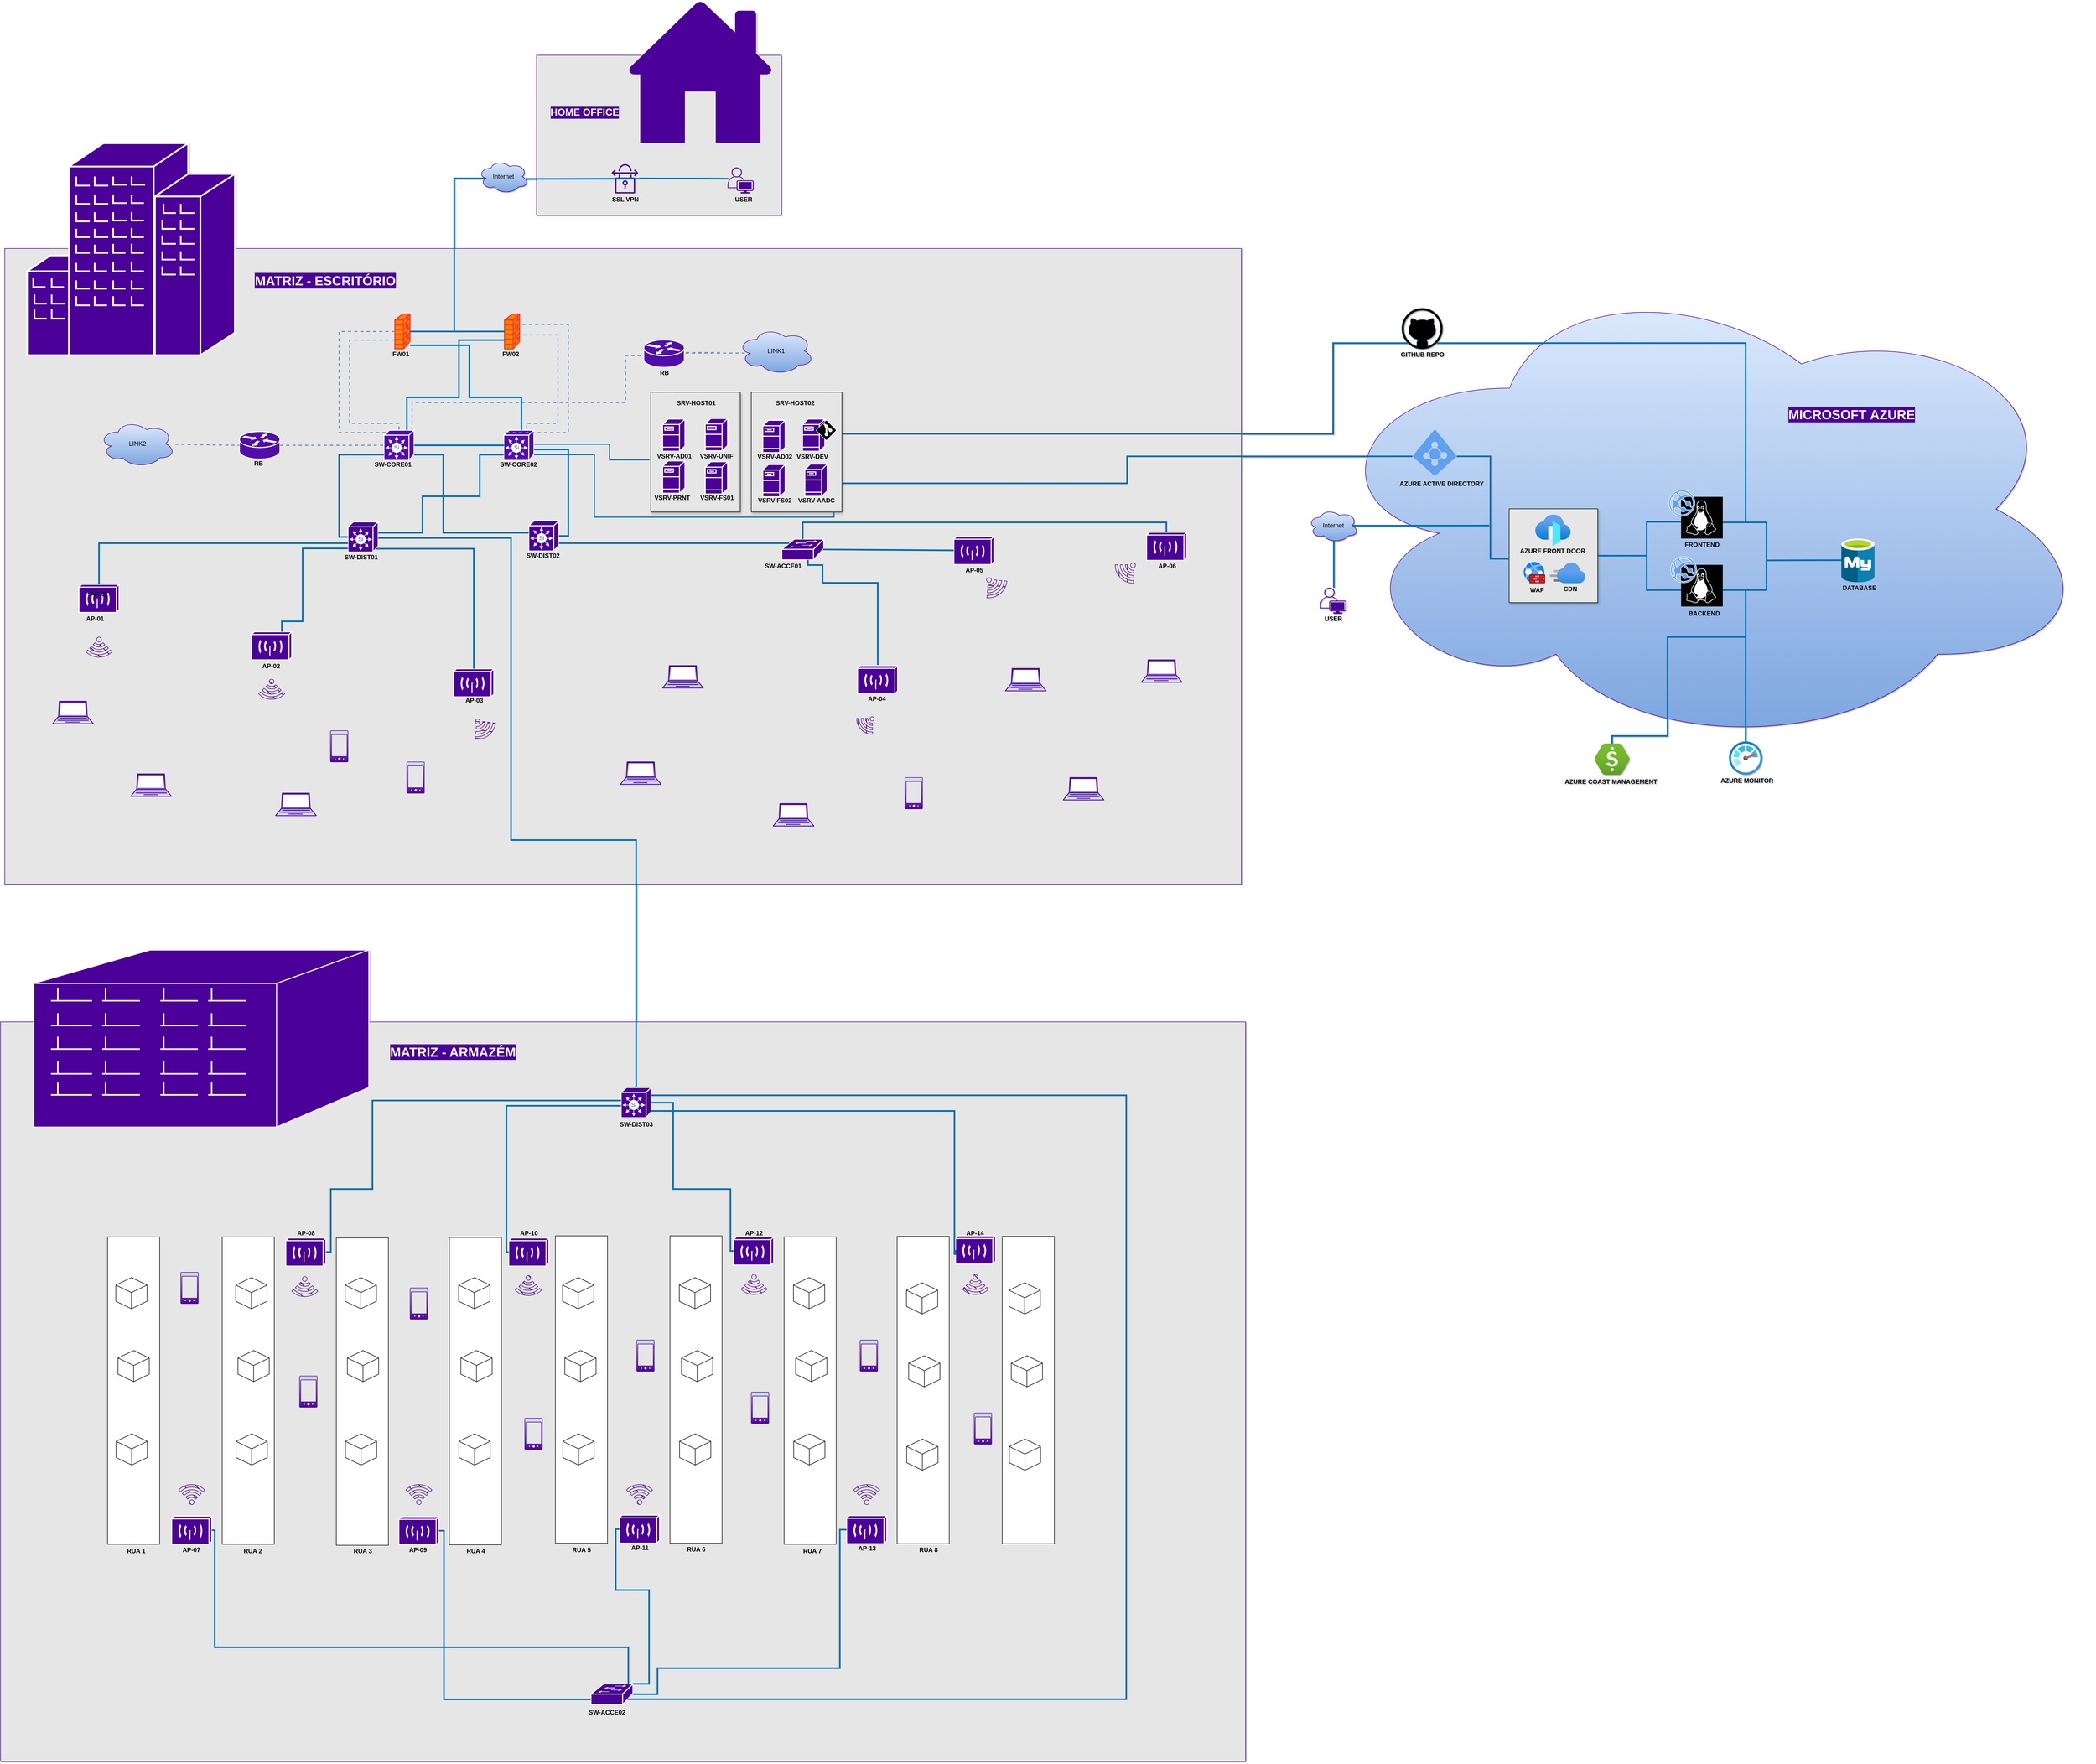 <mxfile version="24.1.0" type="device">
  <diagram id="lVJ_0kzCA-uYx7T6SMDU" name="Página-1">
    <mxGraphModel dx="6698" dy="3102" grid="0" gridSize="10" guides="1" tooltips="1" connect="1" arrows="1" fold="1" page="1" pageScale="1" pageWidth="1169" pageHeight="827" background="#ffffff" math="0" shadow="1">
      <root>
        <mxCell id="0" />
        <mxCell id="1" parent="0" />
        <mxCell id="ZsXU7rFgu9ViAAEN2aUe-576" value="" style="rounded=0;whiteSpace=wrap;html=1;fillColor=#E6E6E6;strokeColor=#4C0099;textShadow=0;labelBorderColor=none;labelBackgroundColor=none;shadow=0;glass=0;gradientColor=none;fillStyle=auto;" vertex="1" parent="1">
          <mxGeometry x="-1381" y="-1477" width="470" height="307.27" as="geometry" />
        </mxCell>
        <mxCell id="ZsXU7rFgu9ViAAEN2aUe-196" value="" style="ellipse;shape=cloud;whiteSpace=wrap;html=1;align=center;movable=1;resizable=1;rotatable=1;deletable=1;editable=1;locked=0;connectable=1;fillColor=#dae8fc;strokeColor=#4C0099;gradientColor=#7ea6e0;rounded=0;" vertex="1" parent="1">
          <mxGeometry x="112.88" y="-1070" width="1494.49" height="929" as="geometry" />
        </mxCell>
        <mxCell id="ZsXU7rFgu9ViAAEN2aUe-533" value="" style="verticalLabelPosition=bottom;verticalAlign=top;html=1;shape=mxgraph.basic.rect;fillColor2=none;strokeWidth=1;size=20;indent=5;rounded=0;fillColor=#E6E6E6;shadow=1;" vertex="1" parent="1">
          <mxGeometry x="486" y="-606" width="170" height="180" as="geometry" />
        </mxCell>
        <mxCell id="ZsXU7rFgu9ViAAEN2aUe-253" value="" style="rounded=0;whiteSpace=wrap;html=1;fillColor=#E6E6E6;strokeColor=#4C0099;textShadow=0;labelBorderColor=none;labelBackgroundColor=none;shadow=0;glass=0;gradientColor=none;fillStyle=auto;" vertex="1" parent="1">
          <mxGeometry x="-2410" y="379" width="2390" height="1420" as="geometry" />
        </mxCell>
        <mxCell id="ZsXU7rFgu9ViAAEN2aUe-136" value="" style="rounded=0;whiteSpace=wrap;html=1;fillColor=#E6E6E6;strokeColor=#4C0099;textShadow=0;labelBorderColor=none;labelBackgroundColor=none;shadow=0;glass=0;gradientColor=none;fillStyle=auto;" vertex="1" parent="1">
          <mxGeometry x="-2401.88" y="-1105.87" width="2373.76" height="1220.5" as="geometry" />
        </mxCell>
        <mxCell id="ZsXU7rFgu9ViAAEN2aUe-174" value="" style="pointerEvents=1;shadow=0;dashed=0;html=1;strokeColor=none;fillColor=#000000;labelPosition=center;verticalLabelPosition=bottom;verticalAlign=top;align=center;outlineConnect=0;shape=mxgraph.veeam2.linux;fillStyle=auto;rounded=0;gradientColor=none;" vertex="1" parent="1">
          <mxGeometry x="816.07" y="-629" width="80" height="80" as="geometry" />
        </mxCell>
        <mxCell id="ZsXU7rFgu9ViAAEN2aUe-159" value="" style="verticalLabelPosition=bottom;verticalAlign=top;html=1;shape=mxgraph.basic.rect;fillColor2=none;strokeWidth=1;size=20;indent=5;shadow=1;rounded=0;fillColor=#E6E6E6;fontColor=#333333;strokeColor=#000000;" vertex="1" parent="1">
          <mxGeometry x="-1161.64" y="-830" width="171.64" height="230" as="geometry" />
        </mxCell>
        <mxCell id="ZsXU7rFgu9ViAAEN2aUe-146" value="" style="verticalLabelPosition=bottom;verticalAlign=top;html=1;shape=mxgraph.basic.rect;fillColor2=none;strokeWidth=1;size=20;indent=5;shadow=1;rounded=0;fillColor=#E6E6E6;fontColor=#333333;strokeColor=#000000;" vertex="1" parent="1">
          <mxGeometry x="-968.78" y="-830" width="174" height="230" as="geometry" />
        </mxCell>
        <mxCell id="ZsXU7rFgu9ViAAEN2aUe-1" value="" style="shape=mxgraph.cisco.security.firewall;sketch=0;html=1;pointerEvents=1;dashed=0;fillColor=#FF8000;strokeColor=#FF3333;strokeWidth=2;verticalLabelPosition=bottom;verticalAlign=top;align=center;outlineConnect=0;movable=1;resizable=1;rotatable=1;deletable=1;editable=1;locked=0;connectable=1;rounded=0;" vertex="1" parent="1">
          <mxGeometry x="-1442.5" y="-980" width="29" height="67" as="geometry" />
        </mxCell>
        <mxCell id="ZsXU7rFgu9ViAAEN2aUe-2" value="" style="shape=mxgraph.cisco.security.firewall;sketch=0;html=1;pointerEvents=1;dashed=0;fillColor=#FF8000;strokeColor=#FF3333;strokeWidth=2;verticalLabelPosition=bottom;verticalAlign=top;align=center;outlineConnect=0;movable=1;resizable=1;rotatable=1;deletable=1;editable=1;locked=0;connectable=1;rounded=0;" vertex="1" parent="1">
          <mxGeometry x="-1653" y="-980" width="29" height="67" as="geometry" />
        </mxCell>
        <mxCell id="ZsXU7rFgu9ViAAEN2aUe-5" value="" style="shape=mxgraph.cisco.switches.simultilayer_switch;sketch=0;html=1;pointerEvents=1;dashed=0;fillColor=#5111AC;strokeColor=#FFFFFF;strokeWidth=2;verticalLabelPosition=bottom;verticalAlign=top;align=center;outlineConnect=0;movable=1;resizable=1;rotatable=1;deletable=1;editable=1;locked=0;connectable=1;fontColor=#ffffff;rounded=0;" vertex="1" parent="1">
          <mxGeometry x="-1444" y="-757" width="58" height="58" as="geometry" />
        </mxCell>
        <mxCell id="ZsXU7rFgu9ViAAEN2aUe-6" value="" style="shape=mxgraph.cisco.switches.simultilayer_switch;sketch=0;html=1;pointerEvents=1;dashed=0;fillColor=#5111AC;strokeColor=#ffffff;strokeWidth=2;verticalLabelPosition=bottom;verticalAlign=top;align=center;outlineConnect=0;movable=1;resizable=1;rotatable=1;deletable=1;editable=1;locked=0;connectable=1;rounded=0;" vertex="1" parent="1">
          <mxGeometry x="-1674" y="-757" width="58" height="58" as="geometry" />
        </mxCell>
        <mxCell id="ZsXU7rFgu9ViAAEN2aUe-7" value="" style="shape=mxgraph.cisco.switches.simultilayer_switch;sketch=0;html=1;pointerEvents=1;dashed=0;fillColor=#4C0099;strokeColor=#FFFFFF;strokeWidth=2;verticalLabelPosition=bottom;verticalAlign=top;align=center;outlineConnect=0;movable=1;resizable=1;rotatable=1;deletable=1;editable=1;locked=0;connectable=1;fontColor=#ffffff;rounded=0;" vertex="1" parent="1">
          <mxGeometry x="-1396" y="-583" width="58" height="58" as="geometry" />
        </mxCell>
        <mxCell id="ZsXU7rFgu9ViAAEN2aUe-8" value="" style="shape=mxgraph.cisco.switches.simultilayer_switch;sketch=0;html=1;pointerEvents=1;dashed=0;fillColor=#4C0099;strokeColor=#FFFFFF;strokeWidth=2;verticalLabelPosition=bottom;verticalAlign=top;align=center;outlineConnect=0;movable=1;resizable=1;rotatable=1;deletable=1;editable=1;locked=0;connectable=1;fontColor=#ffffff;rounded=0;" vertex="1" parent="1">
          <mxGeometry x="-1743" y="-581" width="58" height="58" as="geometry" />
        </mxCell>
        <mxCell id="ZsXU7rFgu9ViAAEN2aUe-9" value="" style="shape=mxgraph.cisco.switches.workgroup_switch;sketch=0;html=1;pointerEvents=1;dashed=0;fillColor=#4C0099;strokeColor=#FFFFFF;strokeWidth=2;verticalLabelPosition=bottom;verticalAlign=top;align=center;outlineConnect=0;fontColor=#ffffff;rounded=0;" vertex="1" parent="1">
          <mxGeometry x="-910.36" y="-548" width="80.8" height="40" as="geometry" />
        </mxCell>
        <mxCell id="ZsXU7rFgu9ViAAEN2aUe-13" value="" style="endArrow=none;html=1;rounded=0;strokeWidth=3;curved=1;entryX=0.01;entryY=0.5;entryDx=0;entryDy=0;entryPerimeter=0;fillColor=#1ba1e2;strokeColor=#006EAF;movable=1;resizable=1;rotatable=1;deletable=1;editable=1;locked=0;connectable=1;" edge="1" parent="1" source="ZsXU7rFgu9ViAAEN2aUe-6" target="ZsXU7rFgu9ViAAEN2aUe-5">
          <mxGeometry width="50" height="50" relative="1" as="geometry">
            <mxPoint x="-1592" y="-729.5" as="sourcePoint" />
            <mxPoint x="-1440" y="-729" as="targetPoint" />
          </mxGeometry>
        </mxCell>
        <mxCell id="ZsXU7rFgu9ViAAEN2aUe-14" value="" style="endArrow=none;html=1;rounded=0;strokeWidth=3;curved=1;movable=1;resizable=1;rotatable=1;deletable=1;editable=1;locked=0;connectable=1;fillColor=#1ba1e2;strokeColor=#006EAF;" edge="1" parent="1" source="ZsXU7rFgu9ViAAEN2aUe-2" target="ZsXU7rFgu9ViAAEN2aUe-1">
          <mxGeometry width="50" height="50" relative="1" as="geometry">
            <mxPoint x="-1600.5" y="-937" as="sourcePoint" />
            <mxPoint x="-1454" y="-940" as="targetPoint" />
          </mxGeometry>
        </mxCell>
        <mxCell id="ZsXU7rFgu9ViAAEN2aUe-17" value="" style="endArrow=none;html=1;rounded=0;strokeWidth=3;fillColor=#1ba1e2;strokeColor=#006EAF;movable=1;resizable=1;rotatable=1;deletable=1;editable=1;locked=0;connectable=1;edgeStyle=orthogonalEdgeStyle;" edge="1" parent="1" source="ZsXU7rFgu9ViAAEN2aUe-6" target="ZsXU7rFgu9ViAAEN2aUe-1">
          <mxGeometry width="50" height="50" relative="1" as="geometry">
            <mxPoint x="-1603" y="-753.269" as="sourcePoint" />
            <mxPoint x="-1436.5" y="-886.865" as="targetPoint" />
            <Array as="points">
              <mxPoint x="-1630" y="-820" />
              <mxPoint x="-1530" y="-820" />
              <mxPoint x="-1530" y="-930" />
            </Array>
          </mxGeometry>
        </mxCell>
        <mxCell id="ZsXU7rFgu9ViAAEN2aUe-18" value="FW01" style="text;strokeColor=none;fillColor=none;html=1;fontSize=12;fontStyle=1;verticalAlign=middle;align=center;movable=1;resizable=1;rotatable=1;deletable=1;editable=1;locked=0;connectable=1;rounded=0;" vertex="1" parent="1">
          <mxGeometry x="-1655" y="-908" width="25" height="10" as="geometry" />
        </mxCell>
        <mxCell id="ZsXU7rFgu9ViAAEN2aUe-24" value="FW02" style="text;strokeColor=none;fillColor=none;html=1;fontSize=12;fontStyle=1;verticalAlign=middle;align=center;movable=1;resizable=1;rotatable=1;deletable=1;editable=1;locked=0;connectable=1;rounded=0;" vertex="1" parent="1">
          <mxGeometry x="-1443.5" y="-908" width="25" height="10" as="geometry" />
        </mxCell>
        <mxCell id="ZsXU7rFgu9ViAAEN2aUe-27" value="SW-CORE01" style="text;strokeColor=none;fillColor=none;html=1;fontSize=12;fontStyle=1;verticalAlign=middle;align=center;movable=1;resizable=1;rotatable=1;deletable=1;editable=1;locked=0;connectable=1;rounded=0;" vertex="1" parent="1">
          <mxGeometry x="-1670" y="-696" width="25" height="10" as="geometry" />
        </mxCell>
        <mxCell id="ZsXU7rFgu9ViAAEN2aUe-28" value="SW-CORE02" style="text;strokeColor=none;fillColor=none;html=1;fontSize=12;fontStyle=1;verticalAlign=middle;align=center;movable=1;resizable=1;rotatable=1;deletable=1;editable=1;locked=0;connectable=1;rounded=0;" vertex="1" parent="1">
          <mxGeometry x="-1428.5" y="-696" width="25" height="10" as="geometry" />
        </mxCell>
        <mxCell id="ZsXU7rFgu9ViAAEN2aUe-30" value="" style="endArrow=none;html=1;rounded=0;strokeWidth=3;fillColor=#1ba1e2;strokeColor=#006EAF;movable=1;resizable=1;rotatable=1;deletable=1;editable=1;locked=0;connectable=1;edgeStyle=orthogonalEdgeStyle;" edge="1" parent="1" source="ZsXU7rFgu9ViAAEN2aUe-8" target="ZsXU7rFgu9ViAAEN2aUe-5">
          <mxGeometry width="50" height="50" relative="1" as="geometry">
            <mxPoint x="-1680" y="-560" as="sourcePoint" />
            <mxPoint x="-1444" y="-704.652" as="targetPoint" />
            <Array as="points">
              <mxPoint x="-1600" y="-560" />
              <mxPoint x="-1600" y="-630" />
              <mxPoint x="-1490" y="-630" />
              <mxPoint x="-1490" y="-710" />
            </Array>
          </mxGeometry>
        </mxCell>
        <mxCell id="ZsXU7rFgu9ViAAEN2aUe-32" value="" style="endArrow=none;html=1;rounded=0;strokeWidth=3;fillColor=#1ba1e2;strokeColor=#006EAF;movable=1;resizable=1;rotatable=1;deletable=1;editable=1;locked=0;connectable=1;edgeStyle=orthogonalEdgeStyle;" edge="1" parent="1" source="ZsXU7rFgu9ViAAEN2aUe-6" target="ZsXU7rFgu9ViAAEN2aUe-7">
          <mxGeometry width="50" height="50" relative="1" as="geometry">
            <mxPoint x="-1682" y="-552" as="sourcePoint" />
            <mxPoint x="-1434" y="-693" as="targetPoint" />
            <Array as="points">
              <mxPoint x="-1560" y="-710" />
              <mxPoint x="-1560" y="-560" />
            </Array>
          </mxGeometry>
        </mxCell>
        <mxCell id="ZsXU7rFgu9ViAAEN2aUe-33" value="SW-DIST01" style="text;strokeColor=none;fillColor=none;html=1;fontSize=12;fontStyle=1;verticalAlign=middle;align=center;movable=1;resizable=1;rotatable=1;deletable=1;editable=1;locked=0;connectable=1;rounded=0;" vertex="1" parent="1">
          <mxGeometry x="-1731" y="-518" width="25" height="10" as="geometry" />
        </mxCell>
        <mxCell id="ZsXU7rFgu9ViAAEN2aUe-35" value="SW-DIST02" style="text;strokeColor=none;fillColor=none;html=1;fontSize=12;fontStyle=1;verticalAlign=middle;align=center;movable=1;resizable=1;rotatable=1;deletable=1;editable=1;locked=0;connectable=1;rounded=0;" vertex="1" parent="1">
          <mxGeometry x="-1381.5" y="-521" width="25" height="10" as="geometry" />
        </mxCell>
        <mxCell id="ZsXU7rFgu9ViAAEN2aUe-36" value="" style="shape=mxgraph.cisco.switches.workgroup_switch;sketch=0;html=1;pointerEvents=1;dashed=0;fillColor=#4C0099;strokeColor=#ffffff;strokeWidth=2;verticalLabelPosition=bottom;verticalAlign=top;align=center;outlineConnect=0;rounded=0;" vertex="1" parent="1">
          <mxGeometry x="-1276.67" y="1650" width="80.8" height="40" as="geometry" />
        </mxCell>
        <mxCell id="ZsXU7rFgu9ViAAEN2aUe-38" value="" style="shape=mxgraph.cisco.routers.router;sketch=0;html=1;pointerEvents=1;dashed=0;fillColor=#5111AC;strokeColor=#ffffff;strokeWidth=2;verticalLabelPosition=bottom;verticalAlign=top;align=center;outlineConnect=0;movable=1;resizable=1;rotatable=1;deletable=1;editable=1;locked=0;connectable=1;rounded=0;" vertex="1" parent="1">
          <mxGeometry x="-1951.5" y="-754.5" width="78" height="53" as="geometry" />
        </mxCell>
        <mxCell id="ZsXU7rFgu9ViAAEN2aUe-40" value="RB" style="text;strokeColor=none;fillColor=none;html=1;fontSize=12;fontStyle=1;verticalAlign=middle;align=center;movable=1;resizable=1;rotatable=1;deletable=1;editable=1;locked=0;connectable=1;rounded=0;" vertex="1" parent="1">
          <mxGeometry x="-1928" y="-698" width="25" height="10" as="geometry" />
        </mxCell>
        <mxCell id="ZsXU7rFgu9ViAAEN2aUe-41" value="LINK2" style="ellipse;shape=cloud;whiteSpace=wrap;html=1;align=center;movable=1;resizable=1;rotatable=1;deletable=1;editable=1;locked=0;connectable=1;fillColor=#dae8fc;strokeColor=#4C0099;gradientColor=#7ea6e0;rounded=0;" vertex="1" parent="1">
          <mxGeometry x="-2220.5" y="-776" width="145.72" height="90" as="geometry" />
        </mxCell>
        <mxCell id="ZsXU7rFgu9ViAAEN2aUe-43" value="" style="endArrow=none;html=1;rounded=0;strokeWidth=2;dashed=1;fillColor=#dae8fc;gradientColor=#7ea6e0;strokeColor=#6c8ebf;movable=1;resizable=1;rotatable=1;deletable=1;editable=1;locked=0;connectable=1;exitX=1;exitY=0.5;exitDx=0;exitDy=0;exitPerimeter=0;" edge="1" parent="1" source="ZsXU7rFgu9ViAAEN2aUe-38" target="ZsXU7rFgu9ViAAEN2aUe-6">
          <mxGeometry width="50" height="50" relative="1" as="geometry">
            <mxPoint x="-1874" y="-720" as="sourcePoint" />
            <mxPoint x="-1649" y="-583" as="targetPoint" />
          </mxGeometry>
        </mxCell>
        <mxCell id="ZsXU7rFgu9ViAAEN2aUe-44" value="" style="endArrow=none;html=1;rounded=0;strokeWidth=2;dashed=1;entryX=0;entryY=0.5;entryDx=0;entryDy=0;entryPerimeter=0;fillColor=#dae8fc;gradientColor=#7ea6e0;strokeColor=#6c8ebf;movable=1;resizable=1;rotatable=1;deletable=1;editable=1;locked=0;connectable=1;" edge="1" parent="1" source="ZsXU7rFgu9ViAAEN2aUe-41" target="ZsXU7rFgu9ViAAEN2aUe-38">
          <mxGeometry width="50" height="50" relative="1" as="geometry">
            <mxPoint x="-2070" y="-730" as="sourcePoint" />
            <mxPoint x="-1960" y="-779" as="targetPoint" />
          </mxGeometry>
        </mxCell>
        <mxCell id="ZsXU7rFgu9ViAAEN2aUe-48" value="" style="shape=mxgraph.cisco.routers.router;sketch=0;html=1;pointerEvents=1;dashed=0;fillColor=#5111AC;strokeColor=#FFFFFF;strokeWidth=2;verticalLabelPosition=bottom;verticalAlign=top;align=center;outlineConnect=0;movable=1;resizable=1;rotatable=1;deletable=1;editable=1;locked=0;connectable=1;fontColor=#ffffff;rounded=0;" vertex="1" parent="1">
          <mxGeometry x="-1175.24" y="-930.5" width="78" height="53" as="geometry" />
        </mxCell>
        <mxCell id="ZsXU7rFgu9ViAAEN2aUe-50" value="LINK1" style="ellipse;shape=cloud;whiteSpace=wrap;html=1;align=center;movable=1;resizable=1;rotatable=1;deletable=1;editable=1;locked=0;connectable=1;rounded=0;fillColor=#dae8fc;gradientColor=#7ea6e0;strokeColor=#4C0099;" vertex="1" parent="1">
          <mxGeometry x="-994.36" y="-954" width="145.72" height="90" as="geometry" />
        </mxCell>
        <mxCell id="ZsXU7rFgu9ViAAEN2aUe-53" value="RB" style="text;strokeColor=none;fillColor=none;html=1;fontSize=12;fontStyle=1;verticalAlign=middle;align=center;movable=1;resizable=1;rotatable=1;deletable=1;editable=1;locked=0;connectable=1;rounded=0;" vertex="1" parent="1">
          <mxGeometry x="-1148.74" y="-872" width="25" height="10" as="geometry" />
        </mxCell>
        <mxCell id="ZsXU7rFgu9ViAAEN2aUe-54" value="" style="endArrow=none;html=1;rounded=0;strokeWidth=2;dashed=1;fillColor=#dae8fc;gradientColor=#7ea6e0;strokeColor=#6c8ebf;movable=1;resizable=1;rotatable=1;deletable=1;editable=1;locked=0;connectable=1;edgeStyle=orthogonalEdgeStyle;" edge="1" parent="1" source="ZsXU7rFgu9ViAAEN2aUe-6" target="ZsXU7rFgu9ViAAEN2aUe-48">
          <mxGeometry width="50" height="50" relative="1" as="geometry">
            <mxPoint x="-1346" y="-656" as="sourcePoint" />
            <mxPoint x="-1121" y="-519" as="targetPoint" />
            <Array as="points">
              <mxPoint x="-1620" y="-810" />
              <mxPoint x="-1210" y="-810" />
              <mxPoint x="-1210" y="-900" />
            </Array>
          </mxGeometry>
        </mxCell>
        <mxCell id="ZsXU7rFgu9ViAAEN2aUe-57" value="" style="endArrow=none;html=1;rounded=0;strokeWidth=2;dashed=1;fillColor=#dae8fc;gradientColor=#7ea6e0;strokeColor=#6c8ebf;movable=1;resizable=1;rotatable=1;deletable=1;editable=1;locked=0;connectable=1;edgeStyle=orthogonalEdgeStyle;entryX=0.099;entryY=0.544;entryDx=0;entryDy=0;entryPerimeter=0;" edge="1" parent="1" target="ZsXU7rFgu9ViAAEN2aUe-50">
          <mxGeometry width="50" height="50" relative="1" as="geometry">
            <mxPoint x="-1030" y="-904" as="sourcePoint" />
            <mxPoint x="-1010" y="-906" as="targetPoint" />
            <Array as="points">
              <mxPoint x="-1030" y="-906" />
              <mxPoint x="-1097" y="-906" />
            </Array>
          </mxGeometry>
        </mxCell>
        <mxCell id="ZsXU7rFgu9ViAAEN2aUe-61" value="SW-ACCE01" style="text;strokeColor=none;fillColor=none;html=1;fontSize=12;fontStyle=1;verticalAlign=middle;align=center;rounded=0;" vertex="1" parent="1">
          <mxGeometry x="-920.36" y="-500.62" width="25" height="10" as="geometry" />
        </mxCell>
        <mxCell id="ZsXU7rFgu9ViAAEN2aUe-64" value="" style="endArrow=none;html=1;rounded=0;strokeWidth=3;strokeColor=#006EAF;fillColor=#1ba1e2;edgeStyle=orthogonalEdgeStyle;" edge="1" parent="1" source="ZsXU7rFgu9ViAAEN2aUe-77" target="ZsXU7rFgu9ViAAEN2aUe-8">
          <mxGeometry width="50" height="50" relative="1" as="geometry">
            <mxPoint x="-332" y="7" as="sourcePoint" />
            <mxPoint x="-306" y="-170.002" as="targetPoint" />
            <Array as="points">
              <mxPoint x="-1190" y="30" />
              <mxPoint x="-1430" y="30" />
              <mxPoint x="-1430" y="-550" />
            </Array>
          </mxGeometry>
        </mxCell>
        <mxCell id="ZsXU7rFgu9ViAAEN2aUe-65" value="" style="shape=mxgraph.cisco.buildings.branch_office;sketch=0;html=1;pointerEvents=1;dashed=0;fillColor=#4C0099;strokeColor=#ffffff;strokeWidth=2;verticalLabelPosition=bottom;verticalAlign=top;align=center;outlineConnect=0;rounded=0;" vertex="1" parent="1">
          <mxGeometry x="-2346.09" y="241" width="643.22" height="340" as="geometry" />
        </mxCell>
        <mxCell id="ZsXU7rFgu9ViAAEN2aUe-66" value="" style="shape=mxgraph.cisco.buildings.generic_building;sketch=0;html=1;pointerEvents=1;dashed=0;fillColor=#4C0099;strokeColor=#FFFFFF;strokeWidth=1;verticalLabelPosition=bottom;verticalAlign=top;align=center;outlineConnect=0;movable=1;resizable=1;rotatable=1;deletable=1;editable=1;locked=0;connectable=1;fontColor=#ffffff;gradientColor=none;rounded=0;" vertex="1" parent="1">
          <mxGeometry x="-2359" y="-1308" width="398.86" height="407" as="geometry" />
        </mxCell>
        <mxCell id="ZsXU7rFgu9ViAAEN2aUe-73" value="" style="endArrow=none;html=1;rounded=0;strokeWidth=3;fillColor=#1ba1e2;strokeColor=#006EAF;movable=1;resizable=1;rotatable=1;deletable=1;editable=1;locked=0;connectable=1;edgeStyle=orthogonalEdgeStyle;" edge="1" parent="1" source="ZsXU7rFgu9ViAAEN2aUe-8" target="ZsXU7rFgu9ViAAEN2aUe-6">
          <mxGeometry width="50" height="50" relative="1" as="geometry">
            <mxPoint x="-1856" y="-581" as="sourcePoint" />
            <mxPoint x="-1670" y="-718.002" as="targetPoint" />
            <Array as="points">
              <mxPoint x="-1760" y="-552" />
              <mxPoint x="-1760" y="-710" />
            </Array>
          </mxGeometry>
        </mxCell>
        <mxCell id="ZsXU7rFgu9ViAAEN2aUe-75" value="" style="endArrow=none;html=1;rounded=0;strokeWidth=3;fillColor=#1ba1e2;strokeColor=#006EAF;movable=1;resizable=1;rotatable=1;deletable=1;editable=1;locked=0;connectable=1;edgeStyle=orthogonalEdgeStyle;" edge="1" parent="1" source="ZsXU7rFgu9ViAAEN2aUe-7" target="ZsXU7rFgu9ViAAEN2aUe-5">
          <mxGeometry width="50" height="50" relative="1" as="geometry">
            <mxPoint x="-1310.5" y="-574" as="sourcePoint" />
            <mxPoint x="-1356.5" y="-732" as="targetPoint" />
            <Array as="points">
              <mxPoint x="-1320" y="-554" />
              <mxPoint x="-1320" y="-720" />
            </Array>
          </mxGeometry>
        </mxCell>
        <mxCell id="ZsXU7rFgu9ViAAEN2aUe-77" value="" style="shape=mxgraph.cisco.switches.simultilayer_switch;sketch=0;html=1;pointerEvents=1;dashed=0;fillColor=#4C0099;strokeColor=#ffffff;strokeWidth=2;verticalLabelPosition=bottom;verticalAlign=top;align=center;outlineConnect=0;rounded=0;" vertex="1" parent="1">
          <mxGeometry x="-1218.78" y="505" width="58" height="58" as="geometry" />
        </mxCell>
        <mxCell id="ZsXU7rFgu9ViAAEN2aUe-78" value="SW-DIST03" style="text;strokeColor=none;fillColor=none;html=1;fontSize=12;fontStyle=1;verticalAlign=middle;align=center;rounded=0;" vertex="1" parent="1">
          <mxGeometry x="-1202.28" y="571" width="25" height="10" as="geometry" />
        </mxCell>
        <mxCell id="ZsXU7rFgu9ViAAEN2aUe-81" value="SW-ACCE02" style="text;strokeColor=none;fillColor=none;html=1;fontSize=12;fontStyle=1;verticalAlign=middle;align=center;rounded=0;" vertex="1" parent="1">
          <mxGeometry x="-1258.78" y="1700" width="25" height="10" as="geometry" />
        </mxCell>
        <mxCell id="ZsXU7rFgu9ViAAEN2aUe-82" value="" style="endArrow=none;html=1;rounded=0;strokeWidth=3;strokeColor=#006EAF;fillColor=#1ba1e2;edgeStyle=orthogonalEdgeStyle;exitX=0.87;exitY=0.74;exitDx=0;exitDy=0;exitPerimeter=0;" edge="1" parent="1" source="ZsXU7rFgu9ViAAEN2aUe-36" target="ZsXU7rFgu9ViAAEN2aUe-77">
          <mxGeometry width="50" height="50" relative="1" as="geometry">
            <mxPoint x="-1483.14" y="702" as="sourcePoint" />
            <mxPoint x="-1594.64" y="515" as="targetPoint" />
            <Array as="points">
              <mxPoint x="-249" y="1680" />
              <mxPoint x="-249" y="520" />
            </Array>
          </mxGeometry>
        </mxCell>
        <mxCell id="ZsXU7rFgu9ViAAEN2aUe-93" value="" style="sketch=0;aspect=fixed;pointerEvents=1;shadow=0;dashed=0;html=1;strokeColor=#4C0099;labelPosition=center;verticalLabelPosition=bottom;verticalAlign=top;align=center;fillColor=#4C0099;shape=mxgraph.mscae.enterprise.wireless_connection;fontColor=#ffffff;fillStyle=hatch;rotation=90;rounded=0;" vertex="1" parent="1">
          <mxGeometry x="-1846.87" y="864" width="42" height="50" as="geometry" />
        </mxCell>
        <mxCell id="ZsXU7rFgu9ViAAEN2aUe-117" value="" style="sketch=0;aspect=fixed;pointerEvents=1;shadow=0;dashed=0;html=1;strokeColor=#4C0099;labelPosition=center;verticalLabelPosition=bottom;verticalAlign=top;align=center;fillColor=#4C0099;shape=mxgraph.mscae.enterprise.wireless_connection;fontColor=#ffffff;fillStyle=hatch;rotation=135;rounded=0;" vertex="1" parent="1">
          <mxGeometry x="-764.88" y="-214.38" width="36.16" height="43.05" as="geometry" />
        </mxCell>
        <mxCell id="ZsXU7rFgu9ViAAEN2aUe-118" value="" style="sketch=0;aspect=fixed;pointerEvents=1;shadow=0;dashed=0;html=1;strokeColor=#4C0099;labelPosition=center;verticalLabelPosition=bottom;verticalAlign=top;align=center;fillColor=#4C0099;shape=mxgraph.mscae.enterprise.wireless_connection;fontColor=#ffffff;fillStyle=hatch;rotation=50;rounded=0;" vertex="1" parent="1">
          <mxGeometry x="-523" y="-481.87" width="42" height="50" as="geometry" />
        </mxCell>
        <mxCell id="ZsXU7rFgu9ViAAEN2aUe-119" value="" style="sketch=0;aspect=fixed;pointerEvents=1;shadow=0;dashed=0;html=1;strokeColor=#4C0099;labelPosition=center;verticalLabelPosition=bottom;verticalAlign=top;align=center;fillColor=#4C0099;shape=mxgraph.mscae.enterprise.wireless_connection;fontColor=#ffffff;fillStyle=hatch;rotation=52;rounded=0;" vertex="1" parent="1">
          <mxGeometry x="-1505" y="-210" width="42" height="50" as="geometry" />
        </mxCell>
        <mxCell id="ZsXU7rFgu9ViAAEN2aUe-123" value="" style="verticalAlign=top;verticalLabelPosition=bottom;labelPosition=center;align=center;html=1;outlineConnect=0;fillColor=#dae8fc;strokeColor=#4C0099;gradientColor=#4C0099;gradientDirection=north;strokeWidth=2;shape=mxgraph.networks.laptop;rounded=0;" vertex="1" parent="1">
          <mxGeometry x="-1139.05" y="-305" width="78.18" height="43" as="geometry" />
        </mxCell>
        <mxCell id="ZsXU7rFgu9ViAAEN2aUe-124" value="" style="sketch=0;html=1;aspect=fixed;strokeColor=#4C0099;shadow=0;fillColor=#dae8fc;verticalAlign=top;labelPosition=center;verticalLabelPosition=bottom;shape=mxgraph.gcp2.phone_android;gradientColor=#4C0099;rounded=0;" vertex="1" parent="1">
          <mxGeometry x="-759.92" y="990" width="33.6" height="60" as="geometry" />
        </mxCell>
        <mxCell id="ZsXU7rFgu9ViAAEN2aUe-137" value="&lt;font&gt;MATRIZ - ESCRITÓRIO&lt;/font&gt;" style="text;html=1;fontSize=25;fontStyle=1;verticalAlign=middle;align=center;labelBackgroundColor=#4C0099;fontColor=#FFFFFF;labelBorderColor=none;textShadow=0;rounded=0;" vertex="1" parent="1">
          <mxGeometry x="-1800.0" y="-1050" width="25" height="10" as="geometry" />
        </mxCell>
        <mxCell id="ZsXU7rFgu9ViAAEN2aUe-140" value="SRV-HOST01" style="text;strokeColor=none;fillColor=none;html=1;fontSize=12;fontStyle=1;verticalAlign=middle;align=center;movable=1;resizable=1;rotatable=1;deletable=1;editable=1;locked=0;connectable=1;rounded=0;" vertex="1" parent="1">
          <mxGeometry x="-1087.37" y="-814" width="25" height="10" as="geometry" />
        </mxCell>
        <mxCell id="ZsXU7rFgu9ViAAEN2aUe-143" value="VSRV-AD01" style="text;strokeColor=none;fillColor=none;html=1;fontSize=12;fontStyle=1;verticalAlign=middle;align=center;movable=1;resizable=1;rotatable=1;deletable=1;editable=1;locked=0;connectable=1;rounded=0;" vertex="1" parent="1">
          <mxGeometry x="-1129.18" y="-712.5" width="25" height="10" as="geometry" />
        </mxCell>
        <mxCell id="ZsXU7rFgu9ViAAEN2aUe-154" value="" style="endArrow=none;html=1;rounded=0;strokeWidth=2;fillColor=#1ba1e2;strokeColor=#006EAF;movable=1;resizable=1;rotatable=1;deletable=1;editable=1;locked=0;connectable=1;edgeStyle=orthogonalEdgeStyle;" edge="1" parent="1" source="ZsXU7rFgu9ViAAEN2aUe-5" target="ZsXU7rFgu9ViAAEN2aUe-146">
          <mxGeometry width="50" height="50" relative="1" as="geometry">
            <mxPoint x="-1163.5" y="-319.105" as="sourcePoint" />
            <mxPoint x="-1097.5" y="-410" as="targetPoint" />
            <Array as="points">
              <mxPoint x="-1270" y="-710" />
              <mxPoint x="-1270" y="-590" />
              <mxPoint x="-810" y="-590" />
              <mxPoint x="-810" y="-787" />
            </Array>
          </mxGeometry>
        </mxCell>
        <mxCell id="ZsXU7rFgu9ViAAEN2aUe-163" value="" style="endArrow=none;html=1;rounded=0;strokeWidth=2;dashed=1;fillColor=#dae8fc;gradientColor=#7ea6e0;strokeColor=#6c8ebf;movable=1;resizable=1;rotatable=1;deletable=1;editable=1;locked=0;connectable=1;entryX=0.09;entryY=0.08;entryDx=0;entryDy=0;entryPerimeter=0;edgeStyle=orthogonalEdgeStyle;" edge="1" parent="1" source="ZsXU7rFgu9ViAAEN2aUe-2" target="ZsXU7rFgu9ViAAEN2aUe-6">
          <mxGeometry width="50" height="50" relative="1" as="geometry">
            <mxPoint x="-1872.003" y="-973" as="sourcePoint" />
            <mxPoint x="-1618.67" y="-745" as="targetPoint" />
            <Array as="points">
              <mxPoint x="-1760" y="-946" />
              <mxPoint x="-1760" y="-752" />
            </Array>
          </mxGeometry>
        </mxCell>
        <mxCell id="ZsXU7rFgu9ViAAEN2aUe-164" value="" style="endArrow=none;html=1;rounded=0;strokeWidth=2;dashed=1;fillColor=#dae8fc;gradientColor=#7ea6e0;strokeColor=#6c8ebf;movable=1;resizable=1;rotatable=1;deletable=1;editable=1;locked=0;connectable=1;edgeStyle=orthogonalEdgeStyle;" edge="1" parent="1" source="ZsXU7rFgu9ViAAEN2aUe-2" target="ZsXU7rFgu9ViAAEN2aUe-6">
          <mxGeometry width="50" height="50" relative="1" as="geometry">
            <mxPoint x="-1643.4" y="-930" as="sourcePoint" />
            <mxPoint x="-1659.4" y="-742" as="targetPoint" />
            <Array as="points">
              <mxPoint x="-1740" y="-930" />
              <mxPoint x="-1740" y="-770" />
              <mxPoint x="-1645" y="-770" />
            </Array>
          </mxGeometry>
        </mxCell>
        <mxCell id="ZsXU7rFgu9ViAAEN2aUe-165" value="" style="endArrow=none;html=1;rounded=0;strokeWidth=2;dashed=1;fillColor=#dae8fc;gradientColor=#7ea6e0;strokeColor=#6c8ebf;movable=1;resizable=1;rotatable=1;deletable=1;editable=1;locked=0;connectable=1;exitX=0.09;exitY=0.08;exitDx=0;exitDy=0;exitPerimeter=0;edgeStyle=orthogonalEdgeStyle;" edge="1" parent="1" source="ZsXU7rFgu9ViAAEN2aUe-5" target="ZsXU7rFgu9ViAAEN2aUe-1">
          <mxGeometry width="50" height="50" relative="1" as="geometry">
            <mxPoint x="-1500" y="-808" as="sourcePoint" />
            <mxPoint x="-1300" y="-810" as="targetPoint" />
            <Array as="points">
              <mxPoint x="-1320" y="-752" />
              <mxPoint x="-1320" y="-960" />
            </Array>
          </mxGeometry>
        </mxCell>
        <mxCell id="ZsXU7rFgu9ViAAEN2aUe-166" value="" style="endArrow=none;html=1;rounded=0;strokeWidth=2;dashed=1;fillColor=#dae8fc;gradientColor=#7ea6e0;strokeColor=#6c8ebf;movable=1;resizable=1;rotatable=1;deletable=1;editable=1;locked=0;connectable=1;entryX=1.121;entryY=0.597;entryDx=0;entryDy=0;entryPerimeter=0;exitX=0.759;exitY=-0.052;exitDx=0;exitDy=0;exitPerimeter=0;edgeStyle=orthogonalEdgeStyle;" edge="1" parent="1" source="ZsXU7rFgu9ViAAEN2aUe-5" target="ZsXU7rFgu9ViAAEN2aUe-1">
          <mxGeometry width="50" height="50" relative="1" as="geometry">
            <mxPoint x="-1410" y="-750" as="sourcePoint" />
            <mxPoint x="-1403" y="-912" as="targetPoint" />
            <Array as="points">
              <mxPoint x="-1400" y="-770" />
              <mxPoint x="-1340" y="-770" />
              <mxPoint x="-1340" y="-940" />
            </Array>
          </mxGeometry>
        </mxCell>
        <mxCell id="ZsXU7rFgu9ViAAEN2aUe-168" value="" style="verticalLabelPosition=bottom;html=1;verticalAlign=top;align=center;strokeColor=#36393d;fillColor=#000000;shape=mxgraph.azure.github_code;pointerEvents=1;rounded=0;" vertex="1" parent="1">
          <mxGeometry x="280" y="-991" width="78" height="78" as="geometry" />
        </mxCell>
        <mxCell id="ZsXU7rFgu9ViAAEN2aUe-190" value="" style="verticalAlign=top;verticalLabelPosition=bottom;labelPosition=center;align=center;html=1;outlineConnect=0;fillColor=#dae8fc;strokeColor=#4C0099;gradientColor=#4C0099;gradientDirection=north;strokeWidth=2;shape=mxgraph.networks.laptop;rounded=0;" vertex="1" parent="1">
          <mxGeometry x="-220.0" y="-316" width="78.18" height="43" as="geometry" />
        </mxCell>
        <mxCell id="ZsXU7rFgu9ViAAEN2aUe-192" value="" style="verticalAlign=top;verticalLabelPosition=bottom;labelPosition=center;align=center;html=1;outlineConnect=0;fillColor=#dae8fc;strokeColor=#4C0099;gradientColor=#4C0099;gradientDirection=north;strokeWidth=2;shape=mxgraph.networks.laptop;rounded=0;" vertex="1" parent="1">
          <mxGeometry x="-370" y="-90" width="78.18" height="43" as="geometry" />
        </mxCell>
        <mxCell id="ZsXU7rFgu9ViAAEN2aUe-200" value="DATABASE" style="text;strokeColor=none;fillColor=none;html=1;fontSize=12;fontStyle=1;verticalAlign=middle;align=center;rounded=0;" vertex="1" parent="1">
          <mxGeometry x="1145" y="-458.62" width="25" height="10" as="geometry" />
        </mxCell>
        <mxCell id="ZsXU7rFgu9ViAAEN2aUe-201" value="BACKEND" style="text;strokeColor=none;fillColor=none;html=1;fontSize=12;fontStyle=1;verticalAlign=middle;align=center;rounded=0;" vertex="1" parent="1">
          <mxGeometry x="847.62" y="-410" width="25" height="10" as="geometry" />
        </mxCell>
        <mxCell id="ZsXU7rFgu9ViAAEN2aUe-203" value="AZURE MONITOR" style="text;strokeColor=none;fillColor=none;html=1;fontSize=12;fontStyle=1;verticalAlign=middle;align=center;rounded=0;" vertex="1" parent="1">
          <mxGeometry x="929.36" y="-89" width="25" height="10" as="geometry" />
        </mxCell>
        <mxCell id="ZsXU7rFgu9ViAAEN2aUe-204" value="GITHUB REPO" style="text;strokeColor=none;fillColor=none;html=1;fontSize=12;fontStyle=1;verticalAlign=middle;align=center;rounded=0;" vertex="1" parent="1">
          <mxGeometry x="306.5" y="-907" width="25" height="10" as="geometry" />
        </mxCell>
        <mxCell id="ZsXU7rFgu9ViAAEN2aUe-208" value="" style="endArrow=none;html=1;rounded=0;strokeWidth=2;fillColor=#1ba1e2;strokeColor=#006EAF;movable=1;resizable=1;rotatable=1;deletable=1;editable=1;locked=0;connectable=1;edgeStyle=orthogonalEdgeStyle;" edge="1" parent="1" source="ZsXU7rFgu9ViAAEN2aUe-5">
          <mxGeometry width="50" height="50" relative="1" as="geometry">
            <mxPoint x="-1380" y="-730" as="sourcePoint" />
            <mxPoint x="-1164" y="-700" as="targetPoint" />
            <Array as="points">
              <mxPoint x="-1241" y="-730" />
              <mxPoint x="-1241" y="-700" />
            </Array>
          </mxGeometry>
        </mxCell>
        <mxCell id="ZsXU7rFgu9ViAAEN2aUe-209" value="" style="verticalLabelPosition=bottom;html=1;verticalAlign=top;align=center;shape=mxgraph.azure.azure_website;pointerEvents=1;rounded=0;fillColor=#5FA0EF;strokeColor=#FFFFFF;" vertex="1" parent="1">
          <mxGeometry x="792.57" y="-642" width="50" height="50" as="geometry" />
        </mxCell>
        <mxCell id="ZsXU7rFgu9ViAAEN2aUe-210" value="" style="verticalLabelPosition=bottom;html=1;verticalAlign=top;align=center;strokeColor=none;fillColor=#5fa0ef;shape=mxgraph.azure.azure_active_directory;rounded=0;" vertex="1" parent="1">
          <mxGeometry x="300" y="-759" width="85.5" height="90" as="geometry" />
        </mxCell>
        <mxCell id="ZsXU7rFgu9ViAAEN2aUe-222" value="" style="endArrow=none;html=1;rounded=0;strokeWidth=3;fillColor=#dae8fc;strokeColor=#006EAF;movable=1;resizable=1;rotatable=1;deletable=1;editable=1;locked=0;connectable=1;edgeStyle=orthogonalEdgeStyle;entryX=0.024;entryY=0.533;entryDx=0;entryDy=0;entryPerimeter=0;exitX=1;exitY=0.58;exitDx=0;exitDy=0;exitPerimeter=0;" edge="1" parent="1" source="ZsXU7rFgu9ViAAEN2aUe-210">
          <mxGeometry width="50" height="50" relative="1" as="geometry">
            <mxPoint x="390" y="-707" as="sourcePoint" />
            <mxPoint x="486.08" y="-510.06" as="targetPoint" />
            <Array as="points">
              <mxPoint x="450" y="-707" />
              <mxPoint x="450" y="-510" />
            </Array>
          </mxGeometry>
        </mxCell>
        <mxCell id="ZsXU7rFgu9ViAAEN2aUe-223" value="AZURE ACTIVE DIRECTORY" style="text;strokeColor=none;fillColor=none;html=1;fontSize=12;fontStyle=1;verticalAlign=middle;align=center;rounded=0;" vertex="1" parent="1">
          <mxGeometry x="343.28" y="-659" width="25" height="10" as="geometry" />
        </mxCell>
        <mxCell id="ZsXU7rFgu9ViAAEN2aUe-237" value="" style="endArrow=none;html=1;rounded=0;strokeWidth=3;fillColor=#1ba1e2;strokeColor=#006EAF;edgeStyle=orthogonalEdgeStyle;" edge="1" parent="1" source="ZsXU7rFgu9ViAAEN2aUe-9" target="ZsXU7rFgu9ViAAEN2aUe-283">
          <mxGeometry width="50" height="50" relative="1" as="geometry">
            <mxPoint x="-1073.64" y="-410" as="sourcePoint" />
            <mxPoint x="-840" y="-430" as="targetPoint" />
            <Array as="points">
              <mxPoint x="-860" y="-498" />
              <mxPoint x="-832" y="-498" />
              <mxPoint x="-832" y="-464" />
              <mxPoint x="-726" y="-464" />
            </Array>
          </mxGeometry>
        </mxCell>
        <mxCell id="ZsXU7rFgu9ViAAEN2aUe-263" value="" style="endArrow=none;html=1;rounded=0;strokeWidth=3;fillColor=#1ba1e2;strokeColor=#006EAF;movable=1;resizable=1;rotatable=1;deletable=1;editable=1;locked=0;connectable=1;edgeStyle=orthogonalEdgeStyle;" edge="1" parent="1" source="ZsXU7rFgu9ViAAEN2aUe-5" target="ZsXU7rFgu9ViAAEN2aUe-2">
          <mxGeometry width="50" height="50" relative="1" as="geometry">
            <mxPoint x="-1620" y="-747" as="sourcePoint" />
            <mxPoint x="-1432" y="-920" as="targetPoint" />
            <Array as="points">
              <mxPoint x="-1410" y="-820" />
              <mxPoint x="-1510" y="-820" />
              <mxPoint x="-1510" y="-920" />
            </Array>
          </mxGeometry>
        </mxCell>
        <mxCell id="ZsXU7rFgu9ViAAEN2aUe-271" value="&lt;font&gt;MATRIZ - ARMAZÉM&lt;/font&gt;" style="text;html=1;fontSize=25;fontStyle=1;verticalAlign=middle;align=center;labelBackgroundColor=#4C0099;fontColor=#FFFFFF;labelBorderColor=none;textShadow=0;rounded=0;" vertex="1" parent="1">
          <mxGeometry x="-1554.18" y="431" width="25" height="10" as="geometry" />
        </mxCell>
        <mxCell id="ZsXU7rFgu9ViAAEN2aUe-278" value="&lt;font&gt;MICROSOFT&amp;nbsp;AZURE&lt;/font&gt;" style="text;html=1;fontSize=25;fontStyle=1;verticalAlign=middle;align=center;labelBackgroundColor=#4C0099;fontColor=#FFFFFF;labelBorderColor=none;textShadow=0;rounded=0;" vertex="1" parent="1">
          <mxGeometry x="1130.0" y="-793.5" width="25" height="10" as="geometry" />
        </mxCell>
        <mxCell id="ZsXU7rFgu9ViAAEN2aUe-279" value="" style="shape=mxgraph.cisco.wireless.wireless_transport;sketch=0;html=1;pointerEvents=1;dashed=0;fillColor=#4C0099;strokeColor=#ffffff;strokeWidth=2;verticalLabelPosition=bottom;verticalAlign=top;align=center;outlineConnect=0;rounded=0;" vertex="1" parent="1">
          <mxGeometry x="-1540" y="-299" width="77" height="54" as="geometry" />
        </mxCell>
        <mxCell id="ZsXU7rFgu9ViAAEN2aUe-283" value="" style="shape=mxgraph.cisco.wireless.wireless_transport;sketch=0;html=1;pointerEvents=1;dashed=0;fillColor=#4C0099;strokeColor=#ffffff;strokeWidth=2;verticalLabelPosition=bottom;verticalAlign=top;align=center;outlineConnect=0;rounded=0;" vertex="1" parent="1">
          <mxGeometry x="-764.88" y="-305" width="77" height="54" as="geometry" />
        </mxCell>
        <mxCell id="ZsXU7rFgu9ViAAEN2aUe-285" value="" style="shape=mxgraph.cisco.wireless.wireless_transport;sketch=0;html=1;pointerEvents=1;dashed=0;fillColor=#4C0099;strokeColor=#ffffff;strokeWidth=2;verticalLabelPosition=bottom;verticalAlign=top;align=center;outlineConnect=0;rounded=0;" vertex="1" parent="1">
          <mxGeometry x="-580" y="-553" width="77" height="54" as="geometry" />
        </mxCell>
        <mxCell id="ZsXU7rFgu9ViAAEN2aUe-286" value="" style="shape=mxgraph.cisco.wireless.wireless_transport;sketch=0;html=1;pointerEvents=1;dashed=0;fillColor=#4C0099;strokeColor=#ffffff;strokeWidth=2;verticalLabelPosition=bottom;verticalAlign=top;align=center;outlineConnect=0;rounded=0;" vertex="1" parent="1">
          <mxGeometry x="-210" y="-561" width="77" height="54" as="geometry" />
        </mxCell>
        <mxCell id="ZsXU7rFgu9ViAAEN2aUe-287" value="" style="shape=mxgraph.cisco.wireless.wireless_transport;sketch=0;html=1;pointerEvents=1;dashed=0;fillColor=#4C0099;strokeColor=#ffffff;strokeWidth=2;verticalLabelPosition=bottom;verticalAlign=top;align=center;outlineConnect=0;rounded=0;" vertex="1" parent="1">
          <mxGeometry x="-1928" y="-370" width="77" height="54" as="geometry" />
        </mxCell>
        <mxCell id="ZsXU7rFgu9ViAAEN2aUe-288" value="" style="shape=mxgraph.cisco.wireless.wireless_transport;sketch=0;html=1;pointerEvents=1;dashed=0;fillColor=#4C0099;strokeColor=#ffffff;strokeWidth=2;verticalLabelPosition=bottom;verticalAlign=top;align=center;outlineConnect=0;rounded=0;" vertex="1" parent="1">
          <mxGeometry x="-2259.41" y="-461" width="77" height="54" as="geometry" />
        </mxCell>
        <mxCell id="ZsXU7rFgu9ViAAEN2aUe-161" value="" style="sketch=0;html=1;aspect=fixed;strokeColor=#4C0099;shadow=0;fillColor=#dae8fc;verticalAlign=top;labelPosition=center;verticalLabelPosition=bottom;shape=mxgraph.gcp2.phone_android;gradientColor=#4C0099;rounded=0;" vertex="1" parent="1">
          <mxGeometry x="-673.69" y="-90" width="33.6" height="60" as="geometry" />
        </mxCell>
        <mxCell id="ZsXU7rFgu9ViAAEN2aUe-291" value="AP-01" style="text;strokeColor=none;fillColor=none;html=1;fontSize=12;fontStyle=1;verticalAlign=middle;align=center;rounded=0;" vertex="1" parent="1">
          <mxGeometry x="-2233.41" y="-446.62" width="25" height="10" as="geometry" />
        </mxCell>
        <mxCell id="ZsXU7rFgu9ViAAEN2aUe-292" value="AP-03" style="text;strokeColor=none;fillColor=none;html=1;fontSize=12;fontStyle=1;verticalAlign=middle;align=center;rounded=0;" vertex="1" parent="1">
          <mxGeometry x="-1514" y="-243" width="25" height="10" as="geometry" />
        </mxCell>
        <mxCell id="ZsXU7rFgu9ViAAEN2aUe-293" value="AP-02" style="text;strokeColor=none;fillColor=none;html=1;fontSize=12;fontStyle=1;verticalAlign=middle;align=center;rounded=0;" vertex="1" parent="1">
          <mxGeometry x="-1904" y="-309" width="25" height="10" as="geometry" />
        </mxCell>
        <mxCell id="ZsXU7rFgu9ViAAEN2aUe-294" value="AP-04" style="text;strokeColor=none;fillColor=none;html=1;fontSize=12;fontStyle=1;verticalAlign=middle;align=center;rounded=0;" vertex="1" parent="1">
          <mxGeometry x="-740.38" y="-246.25" width="25" height="10" as="geometry" />
        </mxCell>
        <mxCell id="ZsXU7rFgu9ViAAEN2aUe-296" value="AP-05" style="text;strokeColor=none;fillColor=none;html=1;fontSize=12;fontStyle=1;verticalAlign=middle;align=center;rounded=0;" vertex="1" parent="1">
          <mxGeometry x="-554.0" y="-493" width="25" height="10" as="geometry" />
        </mxCell>
        <mxCell id="ZsXU7rFgu9ViAAEN2aUe-297" value="AP-06" style="text;strokeColor=none;fillColor=none;html=1;fontSize=12;fontStyle=1;verticalAlign=middle;align=center;rounded=0;" vertex="1" parent="1">
          <mxGeometry x="-184.0" y="-500.62" width="25" height="10" as="geometry" />
        </mxCell>
        <mxCell id="ZsXU7rFgu9ViAAEN2aUe-298" value="" style="endArrow=none;html=1;rounded=0;strokeWidth=3;fillColor=#1ba1e2;strokeColor=#006EAF;exitX=0.98;exitY=0.5;exitDx=0;exitDy=0;exitPerimeter=0;" edge="1" parent="1" source="ZsXU7rFgu9ViAAEN2aUe-9" target="ZsXU7rFgu9ViAAEN2aUe-285">
          <mxGeometry width="50" height="50" relative="1" as="geometry">
            <mxPoint x="-795" y="-555" as="sourcePoint" />
            <mxPoint x="-771" y="-477" as="targetPoint" />
          </mxGeometry>
        </mxCell>
        <mxCell id="ZsXU7rFgu9ViAAEN2aUe-299" value="" style="endArrow=none;html=1;rounded=0;strokeWidth=3;fillColor=#1ba1e2;strokeColor=#006EAF;edgeStyle=orthogonalEdgeStyle;" edge="1" parent="1" source="ZsXU7rFgu9ViAAEN2aUe-9" target="ZsXU7rFgu9ViAAEN2aUe-286">
          <mxGeometry width="50" height="50" relative="1" as="geometry">
            <mxPoint x="-840" y="-570" as="sourcePoint" />
            <mxPoint x="-589" y="-568" as="targetPoint" />
            <Array as="points">
              <mxPoint x="-870" y="-580" />
              <mxPoint x="-172" y="-580" />
            </Array>
          </mxGeometry>
        </mxCell>
        <mxCell id="ZsXU7rFgu9ViAAEN2aUe-300" value="" style="sketch=0;aspect=fixed;pointerEvents=1;shadow=0;dashed=0;html=1;strokeColor=#4C0099;labelPosition=center;verticalLabelPosition=bottom;verticalAlign=top;align=center;fillColor=#4C0099;shape=mxgraph.mscae.enterprise.wireless_connection;fontColor=#ffffff;fillStyle=hatch;rotation=135;rounded=0;" vertex="1" parent="1">
          <mxGeometry x="-268.5" y="-511" width="42" height="50" as="geometry" />
        </mxCell>
        <mxCell id="ZsXU7rFgu9ViAAEN2aUe-304" value="" style="endArrow=none;html=1;rounded=0;strokeWidth=3;fillColor=#1ba1e2;strokeColor=#006EAF;edgeStyle=orthogonalEdgeStyle;entryX=0.16;entryY=0.23;entryDx=0;entryDy=0;entryPerimeter=0;" edge="1" parent="1" source="ZsXU7rFgu9ViAAEN2aUe-7" target="ZsXU7rFgu9ViAAEN2aUe-9">
          <mxGeometry width="50" height="50" relative="1" as="geometry">
            <mxPoint x="-1593" y="-450" as="sourcePoint" />
            <mxPoint x="-895" y="-454" as="targetPoint" />
            <Array as="points">
              <mxPoint x="-897" y="-540" />
            </Array>
          </mxGeometry>
        </mxCell>
        <mxCell id="ZsXU7rFgu9ViAAEN2aUe-308" value="" style="sketch=0;aspect=fixed;pointerEvents=1;shadow=0;dashed=0;html=1;strokeColor=#4C0099;labelPosition=center;verticalLabelPosition=bottom;verticalAlign=top;align=center;fillColor=#4C0099;shape=mxgraph.mscae.enterprise.wireless_connection;fontColor=#ffffff;fillStyle=hatch;rotation=90;rounded=0;" vertex="1" parent="1">
          <mxGeometry x="-1910.5" y="-283" width="42" height="50" as="geometry" />
        </mxCell>
        <mxCell id="ZsXU7rFgu9ViAAEN2aUe-310" value="" style="sketch=0;aspect=fixed;pointerEvents=1;shadow=0;dashed=0;html=1;strokeColor=#4C0099;labelPosition=center;verticalLabelPosition=bottom;verticalAlign=top;align=center;fillColor=#4C0099;shape=mxgraph.mscae.enterprise.wireless_connection;fontColor=#ffffff;fillStyle=hatch;rotation=90;rounded=0;" vertex="1" parent="1">
          <mxGeometry x="-2241.91" y="-363.75" width="42" height="50" as="geometry" />
        </mxCell>
        <mxCell id="ZsXU7rFgu9ViAAEN2aUe-311" value="" style="verticalAlign=top;verticalLabelPosition=bottom;labelPosition=center;align=center;html=1;outlineConnect=0;fillColor=#dae8fc;strokeColor=#4C0099;gradientColor=#4C0099;gradientDirection=north;strokeWidth=2;shape=mxgraph.networks.laptop;rounded=0;" vertex="1" parent="1">
          <mxGeometry x="-2310" y="-236.5" width="78.18" height="43" as="geometry" />
        </mxCell>
        <mxCell id="ZsXU7rFgu9ViAAEN2aUe-312" value="" style="verticalAlign=top;verticalLabelPosition=bottom;labelPosition=center;align=center;html=1;outlineConnect=0;fillColor=#dae8fc;strokeColor=#4C0099;gradientColor=#4C0099;gradientDirection=north;strokeWidth=2;shape=mxgraph.networks.laptop;rounded=0;" vertex="1" parent="1">
          <mxGeometry x="-1882.0" y="-60" width="78.18" height="43" as="geometry" />
        </mxCell>
        <mxCell id="ZsXU7rFgu9ViAAEN2aUe-313" value="" style="sketch=0;html=1;aspect=fixed;strokeColor=#4C0099;shadow=0;fillColor=#dae8fc;verticalAlign=top;labelPosition=center;verticalLabelPosition=bottom;shape=mxgraph.gcp2.phone_android;gradientColor=#4C0099;rounded=0;" vertex="1" parent="1">
          <mxGeometry x="-1630" y="-120" width="33.6" height="60" as="geometry" />
        </mxCell>
        <mxCell id="ZsXU7rFgu9ViAAEN2aUe-314" value="" style="verticalAlign=top;verticalLabelPosition=bottom;labelPosition=center;align=center;html=1;outlineConnect=0;fillColor=#dae8fc;strokeColor=#4C0099;gradientColor=#4C0099;gradientDirection=north;strokeWidth=2;shape=mxgraph.networks.laptop;rounded=0;" vertex="1" parent="1">
          <mxGeometry x="-2160" y="-97" width="78.18" height="43" as="geometry" />
        </mxCell>
        <mxCell id="ZsXU7rFgu9ViAAEN2aUe-315" value="" style="endArrow=none;html=1;rounded=0;strokeWidth=3;fillColor=#1ba1e2;strokeColor=#006EAF;edgeStyle=orthogonalEdgeStyle;" edge="1" parent="1" source="ZsXU7rFgu9ViAAEN2aUe-288" target="ZsXU7rFgu9ViAAEN2aUe-8">
          <mxGeometry width="50" height="50" relative="1" as="geometry">
            <mxPoint x="-2231.82" y="-507" as="sourcePoint" />
            <mxPoint x="-1790.82" y="-506" as="targetPoint" />
            <Array as="points">
              <mxPoint x="-2221" y="-540" />
            </Array>
          </mxGeometry>
        </mxCell>
        <mxCell id="ZsXU7rFgu9ViAAEN2aUe-316" value="AP-01" style="text;strokeColor=none;fillColor=none;html=1;fontSize=12;fontStyle=1;verticalAlign=middle;align=center;rounded=0;" vertex="1" parent="1">
          <mxGeometry x="-2241.91" y="-400" width="25" height="10" as="geometry" />
        </mxCell>
        <mxCell id="ZsXU7rFgu9ViAAEN2aUe-317" value="" style="endArrow=none;html=1;rounded=0;strokeWidth=3;fillColor=#1ba1e2;strokeColor=#006EAF;edgeStyle=orthogonalEdgeStyle;" edge="1" parent="1" source="ZsXU7rFgu9ViAAEN2aUe-287" target="ZsXU7rFgu9ViAAEN2aUe-8">
          <mxGeometry width="50" height="50" relative="1" as="geometry">
            <mxPoint x="-2090" y="-411" as="sourcePoint" />
            <mxPoint x="-1612" y="-490" as="targetPoint" />
            <Array as="points">
              <mxPoint x="-1870" y="-390" />
              <mxPoint x="-1830" y="-390" />
              <mxPoint x="-1830" y="-530" />
            </Array>
          </mxGeometry>
        </mxCell>
        <mxCell id="ZsXU7rFgu9ViAAEN2aUe-318" value="" style="endArrow=none;html=1;rounded=0;strokeWidth=3;fillColor=#1ba1e2;strokeColor=#006EAF;edgeStyle=orthogonalEdgeStyle;entryX=0.92;entryY=0.89;entryDx=0;entryDy=0;entryPerimeter=0;" edge="1" parent="1" source="ZsXU7rFgu9ViAAEN2aUe-279" target="ZsXU7rFgu9ViAAEN2aUe-8">
          <mxGeometry width="50" height="50" relative="1" as="geometry">
            <mxPoint x="-1624" y="-300" as="sourcePoint" />
            <mxPoint x="-1497" y="-460" as="targetPoint" />
            <Array as="points">
              <mxPoint x="-1502" y="-529" />
            </Array>
          </mxGeometry>
        </mxCell>
        <mxCell id="ZsXU7rFgu9ViAAEN2aUe-321" value="" style="sketch=0;html=1;aspect=fixed;strokeColor=#4C0099;shadow=0;fillColor=#dae8fc;verticalAlign=top;labelPosition=center;verticalLabelPosition=bottom;shape=mxgraph.gcp2.phone_android;gradientColor=#4C0099;rounded=0;" vertex="1" parent="1">
          <mxGeometry x="-1776.6" y="-180" width="33.6" height="60" as="geometry" />
        </mxCell>
        <mxCell id="ZsXU7rFgu9ViAAEN2aUe-323" value="" style="verticalAlign=top;verticalLabelPosition=bottom;labelPosition=center;align=center;html=1;outlineConnect=0;fillColor=#dae8fc;strokeColor=#4C0099;gradientColor=#4C0099;gradientDirection=north;strokeWidth=2;shape=mxgraph.networks.laptop;rounded=0;" vertex="1" parent="1">
          <mxGeometry x="-926.82" y="-40" width="78.18" height="43" as="geometry" />
        </mxCell>
        <mxCell id="ZsXU7rFgu9ViAAEN2aUe-324" value="" style="verticalAlign=top;verticalLabelPosition=bottom;labelPosition=center;align=center;html=1;outlineConnect=0;fillColor=#dae8fc;strokeColor=#4C0099;gradientColor=#4C0099;gradientDirection=north;strokeWidth=2;shape=mxgraph.networks.laptop;rounded=0;" vertex="1" parent="1">
          <mxGeometry x="-1220" y="-120" width="78.18" height="43" as="geometry" />
        </mxCell>
        <mxCell id="ZsXU7rFgu9ViAAEN2aUe-326" value="" style="verticalAlign=top;verticalLabelPosition=bottom;labelPosition=center;align=center;html=1;outlineConnect=0;fillColor=#dae8fc;strokeColor=#4C0099;gradientColor=#4C0099;gradientDirection=north;strokeWidth=2;shape=mxgraph.networks.laptop;rounded=0;" vertex="1" parent="1">
          <mxGeometry x="-481.0" y="-299.5" width="78.18" height="43" as="geometry" />
        </mxCell>
        <mxCell id="ZsXU7rFgu9ViAAEN2aUe-350" value="" style="verticalLabelPosition=bottom;align=center;dashed=0;html=1;verticalAlign=top;shape=mxgraph.pid.filters.liquid_Filter_(bag,_candle,_cartridge);rounded=0;" vertex="1" parent="1">
          <mxGeometry x="-2204.46" y="792" width="100" height="590" as="geometry" />
        </mxCell>
        <mxCell id="ZsXU7rFgu9ViAAEN2aUe-356" value="" style="shape=mxgraph.cisco.wireless.wireless_transport;sketch=0;html=1;pointerEvents=1;dashed=0;fillColor=#4C0099;strokeColor=#ffffff;strokeWidth=2;verticalLabelPosition=bottom;verticalAlign=top;align=center;outlineConnect=0;rounded=0;" vertex="1" parent="1">
          <mxGeometry x="-1862.37" y="794" width="77" height="54" as="geometry" />
        </mxCell>
        <mxCell id="ZsXU7rFgu9ViAAEN2aUe-357" value="" style="shape=mxgraph.cisco.wireless.wireless_transport;sketch=0;html=1;pointerEvents=1;dashed=0;fillColor=#4C0099;strokeColor=#ffffff;strokeWidth=2;verticalLabelPosition=bottom;verticalAlign=top;align=center;outlineConnect=0;rounded=0;" vertex="1" parent="1">
          <mxGeometry x="-2081.46" y="1328" width="77" height="54" as="geometry" />
        </mxCell>
        <mxCell id="ZsXU7rFgu9ViAAEN2aUe-358" value="" style="verticalLabelPosition=bottom;align=center;dashed=0;html=1;verticalAlign=top;shape=mxgraph.pid.filters.liquid_Filter_(bag,_candle,_cartridge);rounded=0;" vertex="1" parent="1">
          <mxGeometry x="-1984.46" y="792" width="100" height="590" as="geometry" />
        </mxCell>
        <mxCell id="ZsXU7rFgu9ViAAEN2aUe-359" value="" style="verticalLabelPosition=bottom;align=center;dashed=0;html=1;verticalAlign=top;shape=mxgraph.pid.filters.liquid_Filter_(bag,_candle,_cartridge);rounded=0;" vertex="1" parent="1">
          <mxGeometry x="-1765.37" y="794" width="100" height="590" as="geometry" />
        </mxCell>
        <mxCell id="ZsXU7rFgu9ViAAEN2aUe-362" value="" style="shape=mxgraph.cisco.wireless.wireless_transport;sketch=0;html=1;pointerEvents=1;dashed=0;fillColor=#4C0099;strokeColor=#ffffff;strokeWidth=2;verticalLabelPosition=bottom;verticalAlign=top;align=center;outlineConnect=0;rounded=0;" vertex="1" parent="1">
          <mxGeometry x="-1645.41" y="1329" width="77" height="54" as="geometry" />
        </mxCell>
        <mxCell id="ZsXU7rFgu9ViAAEN2aUe-363" value="" style="verticalLabelPosition=bottom;align=center;dashed=0;html=1;verticalAlign=top;shape=mxgraph.pid.filters.liquid_Filter_(bag,_candle,_cartridge);rounded=0;" vertex="1" parent="1">
          <mxGeometry x="-1548.41" y="793" width="100" height="590" as="geometry" />
        </mxCell>
        <mxCell id="ZsXU7rFgu9ViAAEN2aUe-365" value="" style="verticalLabelPosition=bottom;align=center;dashed=0;html=1;verticalAlign=top;shape=mxgraph.pid.filters.liquid_Filter_(bag,_candle,_cartridge);rounded=0;" vertex="1" parent="1">
          <mxGeometry x="-1344.87" y="790" width="100" height="590" as="geometry" />
        </mxCell>
        <mxCell id="ZsXU7rFgu9ViAAEN2aUe-366" value="" style="shape=mxgraph.cisco.wireless.wireless_transport;sketch=0;html=1;pointerEvents=1;dashed=0;fillColor=#4C0099;strokeColor=#ffffff;strokeWidth=2;verticalLabelPosition=bottom;verticalAlign=top;align=center;outlineConnect=0;rounded=0;" vertex="1" parent="1">
          <mxGeometry x="-1002.78" y="792" width="77" height="54" as="geometry" />
        </mxCell>
        <mxCell id="ZsXU7rFgu9ViAAEN2aUe-367" value="" style="shape=mxgraph.cisco.wireless.wireless_transport;sketch=0;html=1;pointerEvents=1;dashed=0;fillColor=#4C0099;strokeColor=#ffffff;strokeWidth=2;verticalLabelPosition=bottom;verticalAlign=top;align=center;outlineConnect=0;rounded=0;" vertex="1" parent="1">
          <mxGeometry x="-1221.87" y="1326" width="77" height="54" as="geometry" />
        </mxCell>
        <mxCell id="ZsXU7rFgu9ViAAEN2aUe-368" value="" style="verticalLabelPosition=bottom;align=center;dashed=0;html=1;verticalAlign=top;shape=mxgraph.pid.filters.liquid_Filter_(bag,_candle,_cartridge);rounded=0;" vertex="1" parent="1">
          <mxGeometry x="-1124.87" y="790" width="100" height="590" as="geometry" />
        </mxCell>
        <mxCell id="ZsXU7rFgu9ViAAEN2aUe-369" value="" style="verticalLabelPosition=bottom;align=center;dashed=0;html=1;verticalAlign=top;shape=mxgraph.pid.filters.liquid_Filter_(bag,_candle,_cartridge);rounded=0;" vertex="1" parent="1">
          <mxGeometry x="-905.78" y="792" width="100" height="590" as="geometry" />
        </mxCell>
        <mxCell id="ZsXU7rFgu9ViAAEN2aUe-370" value="" style="shape=mxgraph.cisco.wireless.wireless_transport;sketch=0;html=1;pointerEvents=1;dashed=0;fillColor=#4C0099;strokeColor=#ffffff;strokeWidth=2;verticalLabelPosition=bottom;verticalAlign=top;align=center;outlineConnect=0;rounded=0;" vertex="1" parent="1">
          <mxGeometry x="-785.82" y="1327" width="77" height="54" as="geometry" />
        </mxCell>
        <mxCell id="ZsXU7rFgu9ViAAEN2aUe-371" value="" style="verticalLabelPosition=bottom;align=center;dashed=0;html=1;verticalAlign=top;shape=mxgraph.pid.filters.liquid_Filter_(bag,_candle,_cartridge);rounded=0;" vertex="1" parent="1">
          <mxGeometry x="-688.82" y="791" width="100" height="590" as="geometry" />
        </mxCell>
        <mxCell id="ZsXU7rFgu9ViAAEN2aUe-372" value="" style="shape=mxgraph.cisco.wireless.wireless_transport;sketch=0;html=1;pointerEvents=1;dashed=0;fillColor=#4C0099;strokeColor=#ffffff;strokeWidth=2;verticalLabelPosition=bottom;verticalAlign=top;align=center;outlineConnect=0;rounded=0;" vertex="1" parent="1">
          <mxGeometry x="-1434.46" y="794" width="77" height="54" as="geometry" />
        </mxCell>
        <mxCell id="ZsXU7rFgu9ViAAEN2aUe-373" value="" style="verticalLabelPosition=bottom;align=center;dashed=0;html=1;verticalAlign=top;shape=mxgraph.pid.filters.liquid_Filter_(bag,_candle,_cartridge);rounded=0;" vertex="1" parent="1">
          <mxGeometry x="-487.1" y="791" width="100" height="590" as="geometry" />
        </mxCell>
        <mxCell id="ZsXU7rFgu9ViAAEN2aUe-374" value="" style="shape=mxgraph.cisco.wireless.wireless_transport;sketch=0;html=1;pointerEvents=1;dashed=0;fillColor=#4C0099;strokeColor=#ffffff;strokeWidth=2;verticalLabelPosition=bottom;verticalAlign=top;align=center;outlineConnect=0;rounded=0;" vertex="1" parent="1">
          <mxGeometry x="-576.82" y="790" width="77" height="54" as="geometry" />
        </mxCell>
        <mxCell id="ZsXU7rFgu9ViAAEN2aUe-376" value="RUA 1" style="text;strokeColor=none;fillColor=none;html=1;fontSize=12;fontStyle=1;verticalAlign=middle;align=center;rounded=0;" vertex="1" parent="1">
          <mxGeometry x="-2162.19" y="1390" width="25" height="10" as="geometry" />
        </mxCell>
        <mxCell id="ZsXU7rFgu9ViAAEN2aUe-378" value="RUA 2" style="text;strokeColor=none;fillColor=none;html=1;fontSize=12;fontStyle=1;verticalAlign=middle;align=center;rounded=0;" vertex="1" parent="1">
          <mxGeometry x="-1938.78" y="1390" width="25" height="10" as="geometry" />
        </mxCell>
        <mxCell id="ZsXU7rFgu9ViAAEN2aUe-379" value="RUA 3" style="text;strokeColor=none;fillColor=none;html=1;fontSize=12;fontStyle=1;verticalAlign=middle;align=center;rounded=0;" vertex="1" parent="1">
          <mxGeometry x="-1727.87" y="1390" width="25" height="10" as="geometry" />
        </mxCell>
        <mxCell id="ZsXU7rFgu9ViAAEN2aUe-380" value="RUA 4" style="text;strokeColor=none;fillColor=none;html=1;fontSize=12;fontStyle=1;verticalAlign=middle;align=center;rounded=0;" vertex="1" parent="1">
          <mxGeometry x="-1510.91" y="1390" width="25" height="10" as="geometry" />
        </mxCell>
        <mxCell id="ZsXU7rFgu9ViAAEN2aUe-381" value="RUA 5" style="text;strokeColor=none;fillColor=none;html=1;fontSize=12;fontStyle=1;verticalAlign=middle;align=center;rounded=0;" vertex="1" parent="1">
          <mxGeometry x="-1307.37" y="1388" width="25" height="10" as="geometry" />
        </mxCell>
        <mxCell id="ZsXU7rFgu9ViAAEN2aUe-385" value="RUA 6" style="text;strokeColor=none;fillColor=none;html=1;fontSize=12;fontStyle=1;verticalAlign=middle;align=center;rounded=0;" vertex="1" parent="1">
          <mxGeometry x="-1087.37" y="1388" width="25" height="8" as="geometry" />
        </mxCell>
        <mxCell id="ZsXU7rFgu9ViAAEN2aUe-386" value="RUA 7" style="text;strokeColor=none;fillColor=none;html=1;fontSize=12;fontStyle=1;verticalAlign=middle;align=center;rounded=0;" vertex="1" parent="1">
          <mxGeometry x="-864.2" y="1390" width="25" height="10" as="geometry" />
        </mxCell>
        <mxCell id="ZsXU7rFgu9ViAAEN2aUe-387" value="RUA 8" style="text;strokeColor=none;fillColor=none;html=1;fontSize=12;fontStyle=1;verticalAlign=middle;align=center;rounded=0;" vertex="1" parent="1">
          <mxGeometry x="-641.66" y="1388" width="25" height="10" as="geometry" />
        </mxCell>
        <mxCell id="ZsXU7rFgu9ViAAEN2aUe-388" value="" style="sketch=0;aspect=fixed;pointerEvents=1;shadow=0;dashed=0;html=1;strokeColor=#4C0099;labelPosition=center;verticalLabelPosition=bottom;verticalAlign=top;align=center;fillColor=#4C0099;shape=mxgraph.mscae.enterprise.wireless_connection;fontColor=#ffffff;fillStyle=hatch;rotation=90;rounded=0;" vertex="1" parent="1">
          <mxGeometry x="-1417.78" y="862" width="42" height="50" as="geometry" />
        </mxCell>
        <mxCell id="ZsXU7rFgu9ViAAEN2aUe-389" value="" style="sketch=0;aspect=fixed;pointerEvents=1;shadow=0;dashed=0;html=1;strokeColor=#4C0099;labelPosition=center;verticalLabelPosition=bottom;verticalAlign=top;align=center;fillColor=#4C0099;shape=mxgraph.mscae.enterprise.wireless_connection;fontColor=#ffffff;fillStyle=hatch;rotation=90;rounded=0;" vertex="1" parent="1">
          <mxGeometry x="-984.42" y="860" width="42" height="50" as="geometry" />
        </mxCell>
        <mxCell id="ZsXU7rFgu9ViAAEN2aUe-390" value="" style="sketch=0;aspect=fixed;pointerEvents=1;shadow=0;dashed=0;html=1;strokeColor=#4C0099;labelPosition=center;verticalLabelPosition=bottom;verticalAlign=top;align=center;fillColor=#4C0099;shape=mxgraph.mscae.enterprise.wireless_connection;fontColor=#ffffff;fillStyle=hatch;rotation=90;rounded=0;" vertex="1" parent="1">
          <mxGeometry x="-559.32" y="860" width="42" height="50" as="geometry" />
        </mxCell>
        <mxCell id="ZsXU7rFgu9ViAAEN2aUe-391" value="" style="sketch=0;aspect=fixed;pointerEvents=1;shadow=0;dashed=0;html=1;strokeColor=#4C0099;labelPosition=center;verticalLabelPosition=bottom;verticalAlign=top;align=center;fillColor=#4C0099;shape=mxgraph.mscae.enterprise.wireless_connection;fontColor=#ffffff;fillStyle=hatch;rotation=-90;rounded=0;" vertex="1" parent="1">
          <mxGeometry x="-2063.96" y="1260" width="42" height="50" as="geometry" />
        </mxCell>
        <mxCell id="ZsXU7rFgu9ViAAEN2aUe-392" value="" style="sketch=0;aspect=fixed;pointerEvents=1;shadow=0;dashed=0;html=1;strokeColor=#4C0099;labelPosition=center;verticalLabelPosition=bottom;verticalAlign=top;align=center;fillColor=#4C0099;shape=mxgraph.mscae.enterprise.wireless_connection;fontColor=#ffffff;fillStyle=hatch;rotation=-90;rounded=0;" vertex="1" parent="1">
          <mxGeometry x="-1627.91" y="1260" width="42" height="50" as="geometry" />
        </mxCell>
        <mxCell id="ZsXU7rFgu9ViAAEN2aUe-393" value="" style="sketch=0;aspect=fixed;pointerEvents=1;shadow=0;dashed=0;html=1;strokeColor=#4C0099;labelPosition=center;verticalLabelPosition=bottom;verticalAlign=top;align=center;fillColor=#4C0099;shape=mxgraph.mscae.enterprise.wireless_connection;fontColor=#ffffff;fillStyle=hatch;rotation=-90;rounded=0;" vertex="1" parent="1">
          <mxGeometry x="-1204.37" y="1260" width="42" height="50" as="geometry" />
        </mxCell>
        <mxCell id="ZsXU7rFgu9ViAAEN2aUe-394" value="" style="sketch=0;aspect=fixed;pointerEvents=1;shadow=0;dashed=0;html=1;strokeColor=#4C0099;labelPosition=center;verticalLabelPosition=bottom;verticalAlign=top;align=center;fillColor=#4C0099;shape=mxgraph.mscae.enterprise.wireless_connection;fontColor=#ffffff;fillStyle=hatch;rotation=-90;rounded=0;" vertex="1" parent="1">
          <mxGeometry x="-768.32" y="1260" width="42" height="50" as="geometry" />
        </mxCell>
        <mxCell id="ZsXU7rFgu9ViAAEN2aUe-395" value="" style="sketch=0;html=1;aspect=fixed;strokeColor=#4C0099;shadow=0;fillColor=#dae8fc;verticalAlign=top;labelPosition=center;verticalLabelPosition=bottom;shape=mxgraph.gcp2.phone_android;gradientColor=#4C0099;rounded=0;" vertex="1" parent="1">
          <mxGeometry x="-540.92" y="1130" width="33.6" height="60" as="geometry" />
        </mxCell>
        <mxCell id="ZsXU7rFgu9ViAAEN2aUe-396" value="" style="sketch=0;html=1;aspect=fixed;strokeColor=#4C0099;shadow=0;fillColor=#dae8fc;verticalAlign=top;labelPosition=center;verticalLabelPosition=bottom;shape=mxgraph.gcp2.phone_android;gradientColor=#4C0099;rounded=0;" vertex="1" parent="1">
          <mxGeometry x="-968.78" y="1090" width="33.6" height="60" as="geometry" />
        </mxCell>
        <mxCell id="ZsXU7rFgu9ViAAEN2aUe-397" value="" style="sketch=0;html=1;aspect=fixed;strokeColor=#4C0099;shadow=0;fillColor=#dae8fc;verticalAlign=top;labelPosition=center;verticalLabelPosition=bottom;shape=mxgraph.gcp2.phone_android;gradientColor=#4C0099;rounded=0;" vertex="1" parent="1">
          <mxGeometry x="-1188.78" y="990" width="33.6" height="60" as="geometry" />
        </mxCell>
        <mxCell id="ZsXU7rFgu9ViAAEN2aUe-398" value="" style="sketch=0;html=1;aspect=fixed;strokeColor=#4C0099;shadow=0;fillColor=#dae8fc;verticalAlign=top;labelPosition=center;verticalLabelPosition=bottom;shape=mxgraph.gcp2.phone_android;gradientColor=#4C0099;rounded=0;" vertex="1" parent="1">
          <mxGeometry x="-1623.71" y="890" width="33.6" height="60" as="geometry" />
        </mxCell>
        <mxCell id="ZsXU7rFgu9ViAAEN2aUe-399" value="" style="sketch=0;html=1;aspect=fixed;strokeColor=#4C0099;shadow=0;fillColor=#dae8fc;verticalAlign=top;labelPosition=center;verticalLabelPosition=bottom;shape=mxgraph.gcp2.phone_android;gradientColor=#4C0099;rounded=0;" vertex="1" parent="1">
          <mxGeometry x="-1403.58" y="1140" width="33.6" height="60" as="geometry" />
        </mxCell>
        <mxCell id="ZsXU7rFgu9ViAAEN2aUe-400" value="" style="sketch=0;html=1;aspect=fixed;strokeColor=#4C0099;shadow=0;fillColor=#dae8fc;verticalAlign=top;labelPosition=center;verticalLabelPosition=bottom;shape=mxgraph.gcp2.phone_android;gradientColor=#4C0099;rounded=0;" vertex="1" parent="1">
          <mxGeometry x="-1835.88" y="1059" width="33.6" height="60" as="geometry" />
        </mxCell>
        <mxCell id="ZsXU7rFgu9ViAAEN2aUe-401" value="" style="sketch=0;html=1;aspect=fixed;strokeColor=#4C0099;shadow=0;fillColor=#dae8fc;verticalAlign=top;labelPosition=center;verticalLabelPosition=bottom;shape=mxgraph.gcp2.phone_android;gradientColor=#4C0099;rounded=0;" vertex="1" parent="1">
          <mxGeometry x="-2063.96" y="860" width="33.6" height="60" as="geometry" />
        </mxCell>
        <mxCell id="ZsXU7rFgu9ViAAEN2aUe-402" value="AP-08" style="text;strokeColor=none;fillColor=none;html=1;fontSize=12;fontStyle=1;verticalAlign=middle;align=center;rounded=0;" vertex="1" parent="1">
          <mxGeometry x="-1836.37" y="780" width="25" height="10" as="geometry" />
        </mxCell>
        <mxCell id="ZsXU7rFgu9ViAAEN2aUe-405" value="AP-07" style="text;strokeColor=none;fillColor=none;html=1;fontSize=12;fontStyle=1;verticalAlign=middle;align=center;rounded=0;" vertex="1" parent="1">
          <mxGeometry x="-2056.66" y="1388" width="25" height="10" as="geometry" />
        </mxCell>
        <mxCell id="ZsXU7rFgu9ViAAEN2aUe-406" value="AP-09" style="text;strokeColor=none;fillColor=none;html=1;fontSize=12;fontStyle=1;verticalAlign=middle;align=center;rounded=0;" vertex="1" parent="1">
          <mxGeometry x="-1621.41" y="1388" width="25" height="10" as="geometry" />
        </mxCell>
        <mxCell id="ZsXU7rFgu9ViAAEN2aUe-408" value="AP-11" style="text;strokeColor=none;fillColor=none;html=1;fontSize=12;fontStyle=1;verticalAlign=middle;align=center;rounded=0;" vertex="1" parent="1">
          <mxGeometry x="-1195.87" y="1384" width="25" height="10" as="geometry" />
        </mxCell>
        <mxCell id="ZsXU7rFgu9ViAAEN2aUe-409" value="AP-13" style="text;strokeColor=none;fillColor=none;html=1;fontSize=12;fontStyle=1;verticalAlign=middle;align=center;rounded=0;" vertex="1" parent="1">
          <mxGeometry x="-759.62" y="1385" width="25" height="10" as="geometry" />
        </mxCell>
        <mxCell id="ZsXU7rFgu9ViAAEN2aUe-410" value="AP-10" style="text;strokeColor=none;fillColor=none;html=1;fontSize=12;fontStyle=1;verticalAlign=middle;align=center;rounded=0;" vertex="1" parent="1">
          <mxGeometry x="-1408.46" y="780" width="25" height="10" as="geometry" />
        </mxCell>
        <mxCell id="ZsXU7rFgu9ViAAEN2aUe-411" value="AP-12" style="text;strokeColor=none;fillColor=none;html=1;fontSize=12;fontStyle=1;verticalAlign=middle;align=center;rounded=0;" vertex="1" parent="1">
          <mxGeometry x="-976.78" y="780" width="25" height="10" as="geometry" />
        </mxCell>
        <mxCell id="ZsXU7rFgu9ViAAEN2aUe-412" value="AP-14&amp;nbsp;" style="text;strokeColor=none;fillColor=none;html=1;fontSize=12;fontStyle=1;verticalAlign=middle;align=center;rounded=0;" vertex="1" parent="1">
          <mxGeometry x="-550.82" y="780" width="25" height="10" as="geometry" />
        </mxCell>
        <mxCell id="ZsXU7rFgu9ViAAEN2aUe-428" value="" style="html=1;shape=mxgraph.basic.isocube;isoAngle=15;rounded=0;" vertex="1" parent="1">
          <mxGeometry x="-2188.69" y="870" width="60" height="60" as="geometry" />
        </mxCell>
        <mxCell id="ZsXU7rFgu9ViAAEN2aUe-429" value="" style="html=1;shape=mxgraph.basic.isocube;isoAngle=15;rounded=0;" vertex="1" parent="1">
          <mxGeometry x="-2184.46" y="1010" width="60" height="60" as="geometry" />
        </mxCell>
        <mxCell id="ZsXU7rFgu9ViAAEN2aUe-430" value="" style="html=1;shape=mxgraph.basic.isocube;isoAngle=15;rounded=0;" vertex="1" parent="1">
          <mxGeometry x="-2188.19" y="1170" width="60" height="60" as="geometry" />
        </mxCell>
        <mxCell id="ZsXU7rFgu9ViAAEN2aUe-431" value="" style="html=1;shape=mxgraph.basic.isocube;isoAngle=15;rounded=0;" vertex="1" parent="1">
          <mxGeometry x="-1958.39" y="870" width="60" height="60" as="geometry" />
        </mxCell>
        <mxCell id="ZsXU7rFgu9ViAAEN2aUe-432" value="" style="html=1;shape=mxgraph.basic.isocube;isoAngle=15;rounded=0;" vertex="1" parent="1">
          <mxGeometry x="-1954.16" y="1010" width="60" height="60" as="geometry" />
        </mxCell>
        <mxCell id="ZsXU7rFgu9ViAAEN2aUe-433" value="" style="html=1;shape=mxgraph.basic.isocube;isoAngle=15;rounded=0;" vertex="1" parent="1">
          <mxGeometry x="-1957.89" y="1170" width="60" height="60" as="geometry" />
        </mxCell>
        <mxCell id="ZsXU7rFgu9ViAAEN2aUe-434" value="" style="html=1;shape=mxgraph.basic.isocube;isoAngle=15;rounded=0;" vertex="1" parent="1">
          <mxGeometry x="-1748.4" y="870" width="60" height="60" as="geometry" />
        </mxCell>
        <mxCell id="ZsXU7rFgu9ViAAEN2aUe-435" value="" style="html=1;shape=mxgraph.basic.isocube;isoAngle=15;rounded=0;" vertex="1" parent="1">
          <mxGeometry x="-1744.17" y="1010" width="60" height="60" as="geometry" />
        </mxCell>
        <mxCell id="ZsXU7rFgu9ViAAEN2aUe-436" value="" style="html=1;shape=mxgraph.basic.isocube;isoAngle=15;rounded=0;" vertex="1" parent="1">
          <mxGeometry x="-1747.9" y="1170" width="60" height="60" as="geometry" />
        </mxCell>
        <mxCell id="ZsXU7rFgu9ViAAEN2aUe-437" value="" style="html=1;shape=mxgraph.basic.isocube;isoAngle=15;rounded=0;" vertex="1" parent="1">
          <mxGeometry x="-1530.52" y="870" width="60" height="60" as="geometry" />
        </mxCell>
        <mxCell id="ZsXU7rFgu9ViAAEN2aUe-438" value="" style="html=1;shape=mxgraph.basic.isocube;isoAngle=15;rounded=0;" vertex="1" parent="1">
          <mxGeometry x="-1526.29" y="1010" width="60" height="60" as="geometry" />
        </mxCell>
        <mxCell id="ZsXU7rFgu9ViAAEN2aUe-439" value="" style="html=1;shape=mxgraph.basic.isocube;isoAngle=15;rounded=0;" vertex="1" parent="1">
          <mxGeometry x="-1530.02" y="1170" width="60" height="60" as="geometry" />
        </mxCell>
        <mxCell id="ZsXU7rFgu9ViAAEN2aUe-440" value="" style="html=1;shape=mxgraph.basic.isocube;isoAngle=15;rounded=0;" vertex="1" parent="1">
          <mxGeometry x="-1331.01" y="870" width="60" height="60" as="geometry" />
        </mxCell>
        <mxCell id="ZsXU7rFgu9ViAAEN2aUe-441" value="" style="html=1;shape=mxgraph.basic.isocube;isoAngle=15;rounded=0;" vertex="1" parent="1">
          <mxGeometry x="-1326.78" y="1010" width="60" height="60" as="geometry" />
        </mxCell>
        <mxCell id="ZsXU7rFgu9ViAAEN2aUe-442" value="" style="html=1;shape=mxgraph.basic.isocube;isoAngle=15;rounded=0;" vertex="1" parent="1">
          <mxGeometry x="-1330.51" y="1170" width="60" height="60" as="geometry" />
        </mxCell>
        <mxCell id="ZsXU7rFgu9ViAAEN2aUe-443" value="" style="html=1;shape=mxgraph.basic.isocube;isoAngle=15;rounded=0;" vertex="1" parent="1">
          <mxGeometry x="-1106.98" y="870" width="60" height="60" as="geometry" />
        </mxCell>
        <mxCell id="ZsXU7rFgu9ViAAEN2aUe-444" value="" style="html=1;shape=mxgraph.basic.isocube;isoAngle=15;rounded=0;" vertex="1" parent="1">
          <mxGeometry x="-1102.75" y="1010" width="60" height="60" as="geometry" />
        </mxCell>
        <mxCell id="ZsXU7rFgu9ViAAEN2aUe-445" value="" style="html=1;shape=mxgraph.basic.isocube;isoAngle=15;rounded=0;" vertex="1" parent="1">
          <mxGeometry x="-1106.48" y="1170" width="60" height="60" as="geometry" />
        </mxCell>
        <mxCell id="ZsXU7rFgu9ViAAEN2aUe-446" value="" style="html=1;shape=mxgraph.basic.isocube;isoAngle=15;rounded=0;" vertex="1" parent="1">
          <mxGeometry x="-887.9" y="870" width="60" height="60" as="geometry" />
        </mxCell>
        <mxCell id="ZsXU7rFgu9ViAAEN2aUe-447" value="" style="html=1;shape=mxgraph.basic.isocube;isoAngle=15;rounded=0;" vertex="1" parent="1">
          <mxGeometry x="-883.67" y="1010" width="60" height="60" as="geometry" />
        </mxCell>
        <mxCell id="ZsXU7rFgu9ViAAEN2aUe-448" value="" style="html=1;shape=mxgraph.basic.isocube;isoAngle=15;rounded=0;" vertex="1" parent="1">
          <mxGeometry x="-887.4" y="1170" width="60" height="60" as="geometry" />
        </mxCell>
        <mxCell id="ZsXU7rFgu9ViAAEN2aUe-449" value="" style="html=1;shape=mxgraph.basic.isocube;isoAngle=15;rounded=0;" vertex="1" parent="1">
          <mxGeometry x="-670.93" y="880" width="60" height="60" as="geometry" />
        </mxCell>
        <mxCell id="ZsXU7rFgu9ViAAEN2aUe-450" value="" style="html=1;shape=mxgraph.basic.isocube;isoAngle=15;rounded=0;" vertex="1" parent="1">
          <mxGeometry x="-666.7" y="1020" width="60" height="60" as="geometry" />
        </mxCell>
        <mxCell id="ZsXU7rFgu9ViAAEN2aUe-451" value="" style="html=1;shape=mxgraph.basic.isocube;isoAngle=15;rounded=0;" vertex="1" parent="1">
          <mxGeometry x="-670.43" y="1180" width="60" height="60" as="geometry" />
        </mxCell>
        <mxCell id="ZsXU7rFgu9ViAAEN2aUe-452" value="" style="html=1;shape=mxgraph.basic.isocube;isoAngle=15;rounded=0;" vertex="1" parent="1">
          <mxGeometry x="-474.01" y="880" width="60" height="60" as="geometry" />
        </mxCell>
        <mxCell id="ZsXU7rFgu9ViAAEN2aUe-453" value="" style="html=1;shape=mxgraph.basic.isocube;isoAngle=15;rounded=0;" vertex="1" parent="1">
          <mxGeometry x="-469.78" y="1020" width="60" height="60" as="geometry" />
        </mxCell>
        <mxCell id="ZsXU7rFgu9ViAAEN2aUe-454" value="" style="html=1;shape=mxgraph.basic.isocube;isoAngle=15;rounded=0;" vertex="1" parent="1">
          <mxGeometry x="-473.51" y="1180" width="60" height="60" as="geometry" />
        </mxCell>
        <mxCell id="ZsXU7rFgu9ViAAEN2aUe-456" value="" style="endArrow=none;html=1;rounded=0;strokeWidth=3;strokeColor=#006EAF;fillColor=#1ba1e2;edgeStyle=orthogonalEdgeStyle;" edge="1" parent="1" source="ZsXU7rFgu9ViAAEN2aUe-36" target="ZsXU7rFgu9ViAAEN2aUe-357">
          <mxGeometry width="50" height="50" relative="1" as="geometry">
            <mxPoint x="-2151.37" y="2716" as="sourcePoint" />
            <mxPoint x="-2116.37" y="1580" as="targetPoint" />
            <Array as="points">
              <mxPoint x="-1204.78" y="1580" />
              <mxPoint x="-1998.78" y="1580" />
              <mxPoint x="-1998.78" y="1355" />
            </Array>
          </mxGeometry>
        </mxCell>
        <mxCell id="ZsXU7rFgu9ViAAEN2aUe-458" value="" style="endArrow=none;html=1;rounded=0;strokeWidth=3;strokeColor=#006EAF;fillColor=#1ba1e2;edgeStyle=orthogonalEdgeStyle;" edge="1" parent="1" source="ZsXU7rFgu9ViAAEN2aUe-36" target="ZsXU7rFgu9ViAAEN2aUe-362">
          <mxGeometry width="50" height="50" relative="1" as="geometry">
            <mxPoint x="-1230.36" y="1975" as="sourcePoint" />
            <mxPoint x="-2030.36" y="1680" as="targetPoint" />
            <Array as="points">
              <mxPoint x="-1558.78" y="1680" />
              <mxPoint x="-1558.78" y="1356" />
            </Array>
          </mxGeometry>
        </mxCell>
        <mxCell id="ZsXU7rFgu9ViAAEN2aUe-459" value="" style="endArrow=none;html=1;rounded=0;strokeWidth=3;strokeColor=#006EAF;fillColor=#1ba1e2;edgeStyle=orthogonalEdgeStyle;" edge="1" parent="1" source="ZsXU7rFgu9ViAAEN2aUe-36" target="ZsXU7rFgu9ViAAEN2aUe-370">
          <mxGeometry width="50" height="50" relative="1" as="geometry">
            <mxPoint x="40.08" y="1905" as="sourcePoint" />
            <mxPoint x="-759.92" y="1610" as="targetPoint" />
            <Array as="points">
              <mxPoint x="-1148.78" y="1670" />
              <mxPoint x="-1148.78" y="1620" />
              <mxPoint x="-798.78" y="1620" />
              <mxPoint x="-798.78" y="1354" />
            </Array>
          </mxGeometry>
        </mxCell>
        <mxCell id="ZsXU7rFgu9ViAAEN2aUe-460" value="" style="endArrow=none;html=1;rounded=0;strokeWidth=3;strokeColor=#006EAF;fillColor=#1ba1e2;edgeStyle=orthogonalEdgeStyle;exitX=1;exitY=0;exitDx=0;exitDy=0;exitPerimeter=0;" edge="1" parent="1" source="ZsXU7rFgu9ViAAEN2aUe-36" target="ZsXU7rFgu9ViAAEN2aUe-367">
          <mxGeometry width="50" height="50" relative="1" as="geometry">
            <mxPoint x="-370.87" y="1765" as="sourcePoint" />
            <mxPoint x="-1170.87" y="1470" as="targetPoint" />
            <Array as="points">
              <mxPoint x="-1165" y="1650" />
              <mxPoint x="-1165" y="1470" />
              <mxPoint x="-1229" y="1470" />
              <mxPoint x="-1229" y="1353" />
            </Array>
          </mxGeometry>
        </mxCell>
        <mxCell id="ZsXU7rFgu9ViAAEN2aUe-461" value="" style="endArrow=none;html=1;rounded=0;strokeWidth=3;strokeColor=#006EAF;fillColor=#1ba1e2;edgeStyle=orthogonalEdgeStyle;" edge="1" parent="1" source="ZsXU7rFgu9ViAAEN2aUe-77" target="ZsXU7rFgu9ViAAEN2aUe-356">
          <mxGeometry width="50" height="50" relative="1" as="geometry">
            <mxPoint x="-1658.78" y="1650" as="sourcePoint" />
            <mxPoint x="-2458.78" y="1355" as="targetPoint" />
            <Array as="points">
              <mxPoint x="-1696" y="530" />
              <mxPoint x="-1696" y="700" />
              <mxPoint x="-1776" y="700" />
              <mxPoint x="-1776" y="821" />
            </Array>
          </mxGeometry>
        </mxCell>
        <mxCell id="ZsXU7rFgu9ViAAEN2aUe-462" value="" style="endArrow=none;html=1;rounded=0;strokeWidth=3;strokeColor=#006EAF;fillColor=#1ba1e2;edgeStyle=orthogonalEdgeStyle;entryX=0;entryY=0.5;entryDx=0;entryDy=0;entryPerimeter=0;" edge="1" parent="1" source="ZsXU7rFgu9ViAAEN2aUe-77" target="ZsXU7rFgu9ViAAEN2aUe-372">
          <mxGeometry width="50" height="50" relative="1" as="geometry">
            <mxPoint x="-1012.28" y="571" as="sourcePoint" />
            <mxPoint x="-1579.28" y="842" as="targetPoint" />
            <Array as="points">
              <mxPoint x="-1438.78" y="540" />
              <mxPoint x="-1438.78" y="821" />
            </Array>
          </mxGeometry>
        </mxCell>
        <mxCell id="ZsXU7rFgu9ViAAEN2aUe-463" value="" style="endArrow=none;html=1;rounded=0;strokeWidth=3;strokeColor=#006EAF;fillColor=#1ba1e2;edgeStyle=orthogonalEdgeStyle;" edge="1" parent="1" source="ZsXU7rFgu9ViAAEN2aUe-77" target="ZsXU7rFgu9ViAAEN2aUe-366">
          <mxGeometry width="50" height="50" relative="1" as="geometry">
            <mxPoint x="-1013.77" y="608.94" as="sourcePoint" />
            <mxPoint x="-1229.77" y="889.94" as="targetPoint" />
            <Array as="points">
              <mxPoint x="-1118.78" y="534" />
              <mxPoint x="-1118.78" y="700" />
              <mxPoint x="-1008.78" y="700" />
              <mxPoint x="-1008.78" y="819" />
            </Array>
          </mxGeometry>
        </mxCell>
        <mxCell id="ZsXU7rFgu9ViAAEN2aUe-464" value="" style="endArrow=none;html=1;rounded=0;strokeWidth=3;strokeColor=#006EAF;fillColor=#1ba1e2;edgeStyle=orthogonalEdgeStyle;entryX=0;entryY=0.5;entryDx=0;entryDy=0;entryPerimeter=0;" edge="1" parent="1" source="ZsXU7rFgu9ViAAEN2aUe-77" target="ZsXU7rFgu9ViAAEN2aUe-374">
          <mxGeometry width="50" height="50" relative="1" as="geometry">
            <mxPoint x="-746.82" y="540" as="sourcePoint" />
            <mxPoint x="-588.82" y="825" as="targetPoint" />
            <Array as="points">
              <mxPoint x="-578.78" y="550" />
              <mxPoint x="-578.78" y="825" />
              <mxPoint x="-576.78" y="825" />
            </Array>
          </mxGeometry>
        </mxCell>
        <mxCell id="ZsXU7rFgu9ViAAEN2aUe-480" value="" style="shape=mxgraph.cisco.servers.fileserver;sketch=0;html=1;pointerEvents=1;dashed=0;fillColor=#4C0099;strokeColor=#ffffff;strokeWidth=2;verticalLabelPosition=bottom;verticalAlign=top;align=center;outlineConnect=0;rounded=0;" vertex="1" parent="1">
          <mxGeometry x="-1057.23" y="-779.5" width="43" height="62" as="geometry" />
        </mxCell>
        <mxCell id="ZsXU7rFgu9ViAAEN2aUe-481" value="" style="shape=mxgraph.cisco.servers.fileserver;sketch=0;html=1;pointerEvents=1;dashed=0;fillColor=#4C0099;strokeColor=#ffffff;strokeWidth=2;verticalLabelPosition=bottom;verticalAlign=top;align=center;outlineConnect=0;rounded=0;" vertex="1" parent="1">
          <mxGeometry x="-1139.05" y="-778.5" width="43" height="62" as="geometry" />
        </mxCell>
        <mxCell id="ZsXU7rFgu9ViAAEN2aUe-482" value="" style="shape=mxgraph.cisco.servers.fileserver;sketch=0;html=1;pointerEvents=1;dashed=0;fillColor=#4C0099;strokeColor=#ffffff;strokeWidth=2;verticalLabelPosition=bottom;verticalAlign=top;align=center;outlineConnect=0;rounded=0;" vertex="1" parent="1">
          <mxGeometry x="-1057.23" y="-696.5" width="43" height="62" as="geometry" />
        </mxCell>
        <mxCell id="ZsXU7rFgu9ViAAEN2aUe-483" value="" style="shape=mxgraph.cisco.servers.fileserver;sketch=0;html=1;pointerEvents=1;dashed=0;fillColor=#4C0099;strokeColor=#ffffff;strokeWidth=2;verticalLabelPosition=bottom;verticalAlign=top;align=center;outlineConnect=0;rounded=0;" vertex="1" parent="1">
          <mxGeometry x="-1139.05" y="-698" width="43" height="62" as="geometry" />
        </mxCell>
        <mxCell id="ZsXU7rFgu9ViAAEN2aUe-484" value="" style="shape=mxgraph.cisco.servers.fileserver;sketch=0;html=1;pointerEvents=1;dashed=0;fillColor=#4C0099;strokeColor=#ffffff;strokeWidth=2;verticalLabelPosition=bottom;verticalAlign=top;align=center;outlineConnect=0;rounded=0;" vertex="1" parent="1">
          <mxGeometry x="-870.56" y="-778.5" width="43" height="62" as="geometry" />
        </mxCell>
        <mxCell id="ZsXU7rFgu9ViAAEN2aUe-485" value="VSRV-UNIF" style="text;strokeColor=none;fillColor=none;html=1;fontSize=12;fontStyle=1;verticalAlign=middle;align=center;movable=1;resizable=1;rotatable=1;deletable=1;editable=1;locked=0;connectable=1;rounded=0;" vertex="1" parent="1">
          <mxGeometry x="-1048.23" y="-712.5" width="25" height="10" as="geometry" />
        </mxCell>
        <mxCell id="ZsXU7rFgu9ViAAEN2aUe-486" value="VSRV-FS01" style="text;strokeColor=none;fillColor=none;html=1;fontSize=12;fontStyle=1;verticalAlign=middle;align=center;movable=1;resizable=1;rotatable=1;deletable=1;editable=1;locked=0;connectable=1;rounded=0;" vertex="1" parent="1">
          <mxGeometry x="-1047.29" y="-632.5" width="25" height="10" as="geometry" />
        </mxCell>
        <mxCell id="ZsXU7rFgu9ViAAEN2aUe-487" value="VSRV-PRNT" style="text;strokeColor=none;fillColor=none;html=1;fontSize=12;fontStyle=1;verticalAlign=middle;align=center;movable=1;resizable=1;rotatable=1;deletable=1;editable=1;locked=0;connectable=1;rounded=0;" vertex="1" parent="1">
          <mxGeometry x="-1133.11" y="-632.5" width="25" height="10" as="geometry" />
        </mxCell>
        <mxCell id="ZsXU7rFgu9ViAAEN2aUe-488" value="VSRV-DEV" style="text;strokeColor=none;fillColor=none;html=1;fontSize=12;fontStyle=1;verticalAlign=middle;align=center;movable=1;resizable=1;rotatable=1;deletable=1;editable=1;locked=0;connectable=1;rounded=0;" vertex="1" parent="1">
          <mxGeometry x="-864.8" y="-711" width="25" height="10" as="geometry" />
        </mxCell>
        <mxCell id="ZsXU7rFgu9ViAAEN2aUe-490" value="" style="shape=mxgraph.cisco.servers.fileserver;sketch=0;html=1;pointerEvents=1;dashed=0;fillColor=#4C0099;strokeColor=#ffffff;strokeWidth=2;verticalLabelPosition=bottom;verticalAlign=top;align=center;outlineConnect=0;rounded=0;" vertex="1" parent="1">
          <mxGeometry x="-946.7" y="-776" width="43" height="62" as="geometry" />
        </mxCell>
        <mxCell id="ZsXU7rFgu9ViAAEN2aUe-491" value="VSRV-AD02" style="text;strokeColor=none;fillColor=none;html=1;fontSize=12;fontStyle=1;verticalAlign=middle;align=center;movable=1;resizable=1;rotatable=1;deletable=1;editable=1;locked=0;connectable=1;rounded=0;" vertex="1" parent="1">
          <mxGeometry x="-936.7" y="-711" width="25" height="10" as="geometry" />
        </mxCell>
        <mxCell id="ZsXU7rFgu9ViAAEN2aUe-492" value="SRV-HOST02" style="text;strokeColor=none;fillColor=none;html=1;fontSize=12;fontStyle=1;verticalAlign=middle;align=center;movable=1;resizable=1;rotatable=1;deletable=1;editable=1;locked=0;connectable=1;rounded=0;" vertex="1" parent="1">
          <mxGeometry x="-897.61" y="-824.5" width="25" height="31" as="geometry" />
        </mxCell>
        <mxCell id="ZsXU7rFgu9ViAAEN2aUe-494" value="" style="shape=mxgraph.cisco.servers.fileserver;sketch=0;html=1;pointerEvents=1;dashed=0;fillColor=#4C0099;strokeColor=#ffffff;strokeWidth=2;verticalLabelPosition=bottom;verticalAlign=top;align=center;outlineConnect=0;rounded=0;" vertex="1" parent="1">
          <mxGeometry x="-946.7" y="-691" width="43" height="62" as="geometry" />
        </mxCell>
        <mxCell id="ZsXU7rFgu9ViAAEN2aUe-495" value="VSRV-FS02" style="text;strokeColor=none;fillColor=none;html=1;fontSize=12;fontStyle=1;verticalAlign=middle;align=center;movable=1;resizable=1;rotatable=1;deletable=1;editable=1;locked=0;connectable=1;rounded=0;" vertex="1" parent="1">
          <mxGeometry x="-936.76" y="-627" width="25" height="10" as="geometry" />
        </mxCell>
        <mxCell id="ZsXU7rFgu9ViAAEN2aUe-496" value="" style="shape=mxgraph.cisco.servers.fileserver;sketch=0;html=1;pointerEvents=1;dashed=0;fillColor=#4C0099;strokeColor=#ffffff;strokeWidth=2;verticalLabelPosition=bottom;verticalAlign=top;align=center;outlineConnect=0;rounded=0;" vertex="1" parent="1">
          <mxGeometry x="-866.02" y="-692" width="43" height="62" as="geometry" />
        </mxCell>
        <mxCell id="ZsXU7rFgu9ViAAEN2aUe-497" value="VSRV-AADC" style="text;strokeColor=none;fillColor=none;html=1;fontSize=12;fontStyle=1;verticalAlign=middle;align=center;movable=1;resizable=1;rotatable=1;deletable=1;editable=1;locked=0;connectable=1;rounded=0;" vertex="1" parent="1">
          <mxGeometry x="-856.02" y="-627" width="25" height="10" as="geometry" />
        </mxCell>
        <mxCell id="ZsXU7rFgu9ViAAEN2aUe-499" value="" style="endArrow=none;html=1;rounded=0;strokeWidth=3;fillColor=#1ba1e2;strokeColor=#006EAF;edgeStyle=orthogonalEdgeStyle;entryX=0.145;entryY=0.855;entryDx=0;entryDy=0;entryPerimeter=0;" edge="1" parent="1" target="ZsXU7rFgu9ViAAEN2aUe-168">
          <mxGeometry width="50" height="50" relative="1" as="geometry">
            <mxPoint x="-794" y="-750" as="sourcePoint" />
            <mxPoint x="-156" y="-673" as="targetPoint" />
            <Array as="points">
              <mxPoint x="148" y="-750" />
              <mxPoint x="148" y="-924" />
            </Array>
          </mxGeometry>
        </mxCell>
        <mxCell id="ZsXU7rFgu9ViAAEN2aUe-500" value="" style="endArrow=none;html=1;rounded=0;strokeWidth=3;fillColor=#1ba1e2;strokeColor=#006EAF;edgeStyle=orthogonalEdgeStyle;exitX=0.855;exitY=0.855;exitDx=0;exitDy=0;exitPerimeter=0;" edge="1" parent="1" source="ZsXU7rFgu9ViAAEN2aUe-168">
          <mxGeometry width="50" height="50" relative="1" as="geometry">
            <mxPoint x="120" y="-1036" as="sourcePoint" />
            <mxPoint x="940" y="-580" as="targetPoint" />
            <Array as="points">
              <mxPoint x="940" y="-924" />
            </Array>
          </mxGeometry>
        </mxCell>
        <mxCell id="ZsXU7rFgu9ViAAEN2aUe-191" value="" style="verticalLabelPosition=bottom;html=1;verticalAlign=top;align=center;strokeColor=#FFFFFF;fillColor=#000000;shape=mxgraph.azure.git_repository;rounded=0;" vertex="1" parent="1">
          <mxGeometry x="-843.9" y="-776" width="38.12" height="38.12" as="geometry" />
        </mxCell>
        <mxCell id="ZsXU7rFgu9ViAAEN2aUe-501" value="" style="pointerEvents=1;shadow=0;dashed=0;html=1;strokeColor=#FFCB3D;fillColor=#000000;labelPosition=center;verticalLabelPosition=bottom;verticalAlign=top;align=center;outlineConnect=0;shape=mxgraph.veeam2.linux;fillStyle=auto;rounded=0;gradientColor=none;" vertex="1" parent="1">
          <mxGeometry x="816.07" y="-498.5" width="80" height="80" as="geometry" />
        </mxCell>
        <mxCell id="ZsXU7rFgu9ViAAEN2aUe-502" value="FRONTEND" style="text;strokeColor=none;fillColor=none;html=1;fontSize=12;fontStyle=1;verticalAlign=middle;align=center;rounded=0;" vertex="1" parent="1">
          <mxGeometry x="843.57" y="-542" width="25" height="10" as="geometry" />
        </mxCell>
        <mxCell id="ZsXU7rFgu9ViAAEN2aUe-503" value="" style="verticalLabelPosition=bottom;html=1;verticalAlign=top;align=center;shape=mxgraph.azure.azure_website;pointerEvents=1;rounded=0;fillColor=#5FA0EF;strokeColor=#FFFFFF;" vertex="1" parent="1">
          <mxGeometry x="796.07" y="-514" width="50" height="50" as="geometry" />
        </mxCell>
        <mxCell id="ZsXU7rFgu9ViAAEN2aUe-512" value="" style="image;aspect=fixed;html=1;points=[];align=center;fontSize=12;image=img/lib/azure2/general/Cost_Management.svg;rounded=0;" vertex="1" parent="1">
          <mxGeometry x="650" y="-155.5" width="67" height="60" as="geometry" />
        </mxCell>
        <mxCell id="ZsXU7rFgu9ViAAEN2aUe-514" value="" style="endArrow=none;html=1;rounded=0;strokeWidth=3;fillColor=#1ba1e2;strokeColor=#006EAF;movable=1;resizable=1;rotatable=1;deletable=1;editable=1;locked=0;connectable=1;edgeStyle=orthogonalEdgeStyle;" edge="1" parent="1" source="ZsXU7rFgu9ViAAEN2aUe-512">
          <mxGeometry width="50" height="50" relative="1" as="geometry">
            <mxPoint x="170" y="-160.03" as="sourcePoint" />
            <mxPoint x="940" y="-360" as="targetPoint" />
            <Array as="points">
              <mxPoint x="684" y="-170" />
              <mxPoint x="790" y="-170" />
              <mxPoint x="790" y="-360" />
            </Array>
          </mxGeometry>
        </mxCell>
        <mxCell id="ZsXU7rFgu9ViAAEN2aUe-515" value="AZURE COAST MANAGEMENT" style="text;strokeColor=none;fillColor=none;html=1;fontSize=12;fontStyle=1;verticalAlign=middle;align=center;rounded=0;" vertex="1" parent="1">
          <mxGeometry x="668" y="-87" width="25" height="10" as="geometry" />
        </mxCell>
        <mxCell id="ZsXU7rFgu9ViAAEN2aUe-516" value="" style="image;aspect=fixed;html=1;points=[];align=center;fontSize=12;image=img/lib/azure2/networking/Web_Application_Firewall_Policies_WAF.svg;rounded=0;" vertex="1" parent="1">
          <mxGeometry x="514" y="-504" width="41" height="41" as="geometry" />
        </mxCell>
        <mxCell id="ZsXU7rFgu9ViAAEN2aUe-517" value="" style="image;aspect=fixed;html=1;points=[];align=center;fontSize=12;image=img/lib/azure2/networking/Front_Doors.svg;rounded=0;" vertex="1" parent="1">
          <mxGeometry x="536" y="-595" width="68" height="60" as="geometry" />
        </mxCell>
        <mxCell id="ZsXU7rFgu9ViAAEN2aUe-524" value="" style="endArrow=none;html=1;rounded=0;strokeWidth=3;fillColor=#1ba1e2;strokeColor=#006EAF;movable=1;resizable=1;rotatable=1;deletable=1;editable=1;locked=0;connectable=1;edgeStyle=orthogonalEdgeStyle;" edge="1" parent="1" source="ZsXU7rFgu9ViAAEN2aUe-584">
          <mxGeometry width="50" height="50" relative="1" as="geometry">
            <mxPoint x="940" y="-173" as="sourcePoint" />
            <mxPoint x="940" y="-450" as="targetPoint" />
            <Array as="points" />
          </mxGeometry>
        </mxCell>
        <mxCell id="ZsXU7rFgu9ViAAEN2aUe-527" value="AZURE FRONT DOOR" style="text;strokeColor=none;fillColor=none;html=1;fontSize=12;fontStyle=1;verticalAlign=middle;align=center;rounded=0;" vertex="1" parent="1">
          <mxGeometry x="556.0" y="-530" width="25" height="10" as="geometry" />
        </mxCell>
        <mxCell id="ZsXU7rFgu9ViAAEN2aUe-534" value="" style="image;aspect=fixed;html=1;points=[];align=center;fontSize=12;image=img/lib/azure2/app_services/CDN_Profiles.svg;rounded=0;" vertex="1" parent="1">
          <mxGeometry x="564" y="-503" width="68" height="40" as="geometry" />
        </mxCell>
        <mxCell id="ZsXU7rFgu9ViAAEN2aUe-535" value="CDN" style="text;strokeColor=none;fillColor=none;html=1;fontSize=12;fontStyle=1;verticalAlign=middle;align=center;rounded=0;" vertex="1" parent="1">
          <mxGeometry x="590.0" y="-456.62" width="25" height="10" as="geometry" />
        </mxCell>
        <mxCell id="ZsXU7rFgu9ViAAEN2aUe-536" value="WAF" style="text;strokeColor=none;fillColor=none;html=1;fontSize=12;fontStyle=1;verticalAlign=middle;align=center;rounded=0;" vertex="1" parent="1">
          <mxGeometry x="526.0" y="-454.62" width="25" height="10" as="geometry" />
        </mxCell>
        <mxCell id="ZsXU7rFgu9ViAAEN2aUe-545" value="" style="endArrow=none;html=1;rounded=0;strokeWidth=3;fillColor=#1ba1e2;strokeColor=#006EAF;edgeStyle=orthogonalEdgeStyle;" edge="1" parent="1" source="ZsXU7rFgu9ViAAEN2aUe-501" target="ZsXU7rFgu9ViAAEN2aUe-174">
          <mxGeometry width="50" height="50" relative="1" as="geometry">
            <mxPoint x="1030" y="-490" as="sourcePoint" />
            <mxPoint x="990" y="-581" as="targetPoint" />
            <Array as="points">
              <mxPoint x="980" y="-450" />
              <mxPoint x="980" y="-580" />
            </Array>
          </mxGeometry>
        </mxCell>
        <mxCell id="ZsXU7rFgu9ViAAEN2aUe-546" value="" style="endArrow=none;html=1;rounded=0;strokeWidth=3;fillColor=#1ba1e2;strokeColor=#006EAF;edgeStyle=orthogonalEdgeStyle;" edge="1" parent="1" source="ZsXU7rFgu9ViAAEN2aUe-501" target="ZsXU7rFgu9ViAAEN2aUe-174">
          <mxGeometry width="50" height="50" relative="1" as="geometry">
            <mxPoint x="732.07" y="-450" as="sourcePoint" />
            <mxPoint x="732.07" y="-581" as="targetPoint" />
            <Array as="points">
              <mxPoint x="750" y="-450" />
              <mxPoint x="750" y="-581" />
            </Array>
          </mxGeometry>
        </mxCell>
        <mxCell id="ZsXU7rFgu9ViAAEN2aUe-547" value="" style="endArrow=none;html=1;rounded=0;strokeWidth=3;fillColor=#dae8fc;strokeColor=#006EAF;movable=1;resizable=1;rotatable=1;deletable=1;editable=1;locked=0;connectable=1;edgeStyle=orthogonalEdgeStyle;exitX=0.014;exitY=0.496;exitDx=0;exitDy=0;exitPerimeter=0;" edge="1" parent="1" source="ZsXU7rFgu9ViAAEN2aUe-585">
          <mxGeometry width="50" height="50" relative="1" as="geometry">
            <mxPoint x="1121" y="-507.25" as="sourcePoint" />
            <mxPoint x="980" y="-507" as="targetPoint" />
            <Array as="points" />
          </mxGeometry>
        </mxCell>
        <mxCell id="ZsXU7rFgu9ViAAEN2aUe-549" value="" style="endArrow=none;html=1;rounded=0;strokeWidth=3;fillColor=#dae8fc;strokeColor=#006EAF;movable=1;resizable=1;rotatable=1;deletable=1;editable=1;locked=0;connectable=1;edgeStyle=orthogonalEdgeStyle;entryX=1.004;entryY=0.5;entryDx=0;entryDy=0;entryPerimeter=0;" edge="1" parent="1" target="ZsXU7rFgu9ViAAEN2aUe-533">
          <mxGeometry width="50" height="50" relative="1" as="geometry">
            <mxPoint x="750" y="-516" as="sourcePoint" />
            <mxPoint x="263.28" y="-459.03" as="targetPoint" />
            <Array as="points">
              <mxPoint x="700" y="-516" />
              <mxPoint x="700" y="-516" />
            </Array>
          </mxGeometry>
        </mxCell>
        <mxCell id="ZsXU7rFgu9ViAAEN2aUe-551" value="" style="endArrow=none;html=1;rounded=0;strokeWidth=3;fillColor=#1ba1e2;strokeColor=#006EAF;movable=1;resizable=1;rotatable=1;deletable=1;editable=1;locked=0;connectable=1;edgeStyle=orthogonalEdgeStyle;exitX=1.005;exitY=0.761;exitDx=0;exitDy=0;exitPerimeter=0;entryX=0;entryY=0.58;entryDx=0;entryDy=0;entryPerimeter=0;" edge="1" parent="1" source="ZsXU7rFgu9ViAAEN2aUe-146" target="ZsXU7rFgu9ViAAEN2aUe-210">
          <mxGeometry width="50" height="50" relative="1" as="geometry">
            <mxPoint x="-794" y="-655" as="sourcePoint" />
            <mxPoint x="50" y="-665" as="targetPoint" />
            <Array as="points" />
          </mxGeometry>
        </mxCell>
        <mxCell id="ZsXU7rFgu9ViAAEN2aUe-550" value="Internet" style="ellipse;shape=cloud;whiteSpace=wrap;html=1;rounded=0;strokeColor=#4C0099;gradientColor=#7EA6E0;fillColor=#DAE8FC;" vertex="1" parent="1">
          <mxGeometry x="100" y="-606" width="96.75" height="64.5" as="geometry" />
        </mxCell>
        <mxCell id="ZsXU7rFgu9ViAAEN2aUe-553" value="" style="points=[[0.35,0,0],[0.98,0.51,0],[1,0.71,0],[0.67,1,0],[0,0.795,0],[0,0.65,0]];verticalLabelPosition=bottom;sketch=0;html=1;verticalAlign=top;aspect=fixed;align=center;pointerEvents=1;shape=mxgraph.cisco19.user;fillColor=#4C0099;strokeColor=none;rounded=0;" vertex="1" parent="1">
          <mxGeometry x="123.37" y="-454.62" width="50" height="50" as="geometry" />
        </mxCell>
        <mxCell id="ZsXU7rFgu9ViAAEN2aUe-554" value="" style="endArrow=none;html=1;rounded=0;strokeWidth=3;fillColor=#1ba1e2;strokeColor=#006EAF;movable=1;resizable=1;rotatable=1;deletable=1;editable=1;locked=0;connectable=1;edgeStyle=orthogonalEdgeStyle;entryX=0.504;entryY=0.964;entryDx=0;entryDy=0;entryPerimeter=0;exitX=0.875;exitY=0.5;exitDx=0;exitDy=0;exitPerimeter=0;" edge="1" parent="1" source="ZsXU7rFgu9ViAAEN2aUe-550">
          <mxGeometry width="50" height="50" relative="1" as="geometry">
            <mxPoint x="358" y="-595" as="sourcePoint" />
            <mxPoint x="447.762" y="-573.822" as="targetPoint" />
            <Array as="points">
              <mxPoint x="235" y="-574" />
            </Array>
          </mxGeometry>
        </mxCell>
        <mxCell id="ZsXU7rFgu9ViAAEN2aUe-555" value="" style="endArrow=none;html=1;rounded=0;strokeWidth=3;fillColor=#dae8fc;strokeColor=#006EAF;movable=1;resizable=1;rotatable=1;deletable=1;editable=1;locked=0;connectable=1;edgeStyle=orthogonalEdgeStyle;entryX=0.515;entryY=0.002;entryDx=0;entryDy=0;entryPerimeter=0;exitX=0.51;exitY=0.944;exitDx=0;exitDy=0;exitPerimeter=0;" edge="1" parent="1" source="ZsXU7rFgu9ViAAEN2aUe-550" target="ZsXU7rFgu9ViAAEN2aUe-553">
          <mxGeometry width="50" height="50" relative="1" as="geometry">
            <mxPoint x="161" y="-523" as="sourcePoint" />
            <mxPoint x="150" y="-460" as="targetPoint" />
            <Array as="points">
              <mxPoint x="149" y="-454" />
            </Array>
          </mxGeometry>
        </mxCell>
        <mxCell id="ZsXU7rFgu9ViAAEN2aUe-556" value="USER" style="text;strokeColor=none;fillColor=none;html=1;fontSize=12;fontStyle=1;verticalAlign=middle;align=center;rounded=0;" vertex="1" parent="1">
          <mxGeometry x="135.88" y="-400" width="25" height="10" as="geometry" />
        </mxCell>
        <mxCell id="ZsXU7rFgu9ViAAEN2aUe-558" value="" style="endArrow=none;html=1;rounded=0;strokeWidth=3;fillColor=#1ba1e2;strokeColor=#006EAF;edgeStyle=orthogonalEdgeStyle;entryX=0.16;entryY=0.55;entryDx=0;entryDy=0;entryPerimeter=0;" edge="1" parent="1" target="ZsXU7rFgu9ViAAEN2aUe-559">
          <mxGeometry width="50" height="50" relative="1" as="geometry">
            <mxPoint x="-1539" y="-946" as="sourcePoint" />
            <mxPoint x="-1359" y="-1290" as="targetPoint" />
            <Array as="points">
              <mxPoint x="-1539" y="-1241" />
            </Array>
          </mxGeometry>
        </mxCell>
        <mxCell id="ZsXU7rFgu9ViAAEN2aUe-559" value="Internet" style="ellipse;shape=cloud;whiteSpace=wrap;html=1;rounded=0;strokeColor=#4C0099;fillColor=#dae8fc;gradientColor=#7EA6E0;" vertex="1" parent="1">
          <mxGeometry x="-1492.91" y="-1276" width="96.75" height="64.5" as="geometry" />
        </mxCell>
        <mxCell id="ZsXU7rFgu9ViAAEN2aUe-565" value="" style="points=[[0.35,0,0],[0.98,0.51,0],[1,0.71,0],[0.67,1,0],[0,0.795,0],[0,0.65,0]];verticalLabelPosition=bottom;sketch=0;html=1;verticalAlign=top;aspect=fixed;align=center;pointerEvents=1;shape=mxgraph.cisco19.user;fillColor=#4C0099;strokeColor=none;rounded=0;" vertex="1" parent="1">
          <mxGeometry x="-1014.23" y="-1261.5" width="50" height="50" as="geometry" />
        </mxCell>
        <mxCell id="ZsXU7rFgu9ViAAEN2aUe-567" value="" style="sketch=0;outlineConnect=0;fontColor=#232F3E;gradientColor=none;fillColor=#4C0099;strokeColor=none;dashed=0;verticalLabelPosition=bottom;verticalAlign=top;align=center;html=1;fontSize=12;fontStyle=0;aspect=fixed;pointerEvents=1;shape=mxgraph.aws4.vpn_connection;" vertex="1" parent="1">
          <mxGeometry x="-1236.82" y="-1268" width="50.71" height="56.5" as="geometry" />
        </mxCell>
        <mxCell id="ZsXU7rFgu9ViAAEN2aUe-569" value="SSL VPN" style="text;strokeColor=none;fillColor=none;html=1;fontSize=12;fontStyle=1;verticalAlign=middle;align=center;movable=1;resizable=1;rotatable=1;deletable=1;editable=1;locked=0;connectable=1;rounded=0;" vertex="1" parent="1">
          <mxGeometry x="-1223.87" y="-1205" width="25" height="10" as="geometry" />
        </mxCell>
        <mxCell id="ZsXU7rFgu9ViAAEN2aUe-571" value="" style="endArrow=none;html=1;rounded=0;strokeWidth=3;fillColor=#1ba1e2;strokeColor=#006EAF;edgeStyle=orthogonalEdgeStyle;exitX=0.94;exitY=0.566;exitDx=0;exitDy=0;exitPerimeter=0;" edge="1" parent="1" source="ZsXU7rFgu9ViAAEN2aUe-559">
          <mxGeometry width="50" height="50" relative="1" as="geometry">
            <mxPoint x="-1353.42" y="-1237.74" as="sourcePoint" />
            <mxPoint x="-1181" y="-1240" as="targetPoint" />
            <Array as="points" />
          </mxGeometry>
        </mxCell>
        <mxCell id="ZsXU7rFgu9ViAAEN2aUe-573" value="USER" style="text;strokeColor=none;fillColor=none;html=1;fontSize=12;fontStyle=1;verticalAlign=middle;align=center;movable=1;resizable=1;rotatable=1;deletable=1;editable=1;locked=0;connectable=1;rounded=0;" vertex="1" parent="1">
          <mxGeometry x="-997" y="-1205" width="25" height="10" as="geometry" />
        </mxCell>
        <mxCell id="ZsXU7rFgu9ViAAEN2aUe-578" value="" style="sketch=0;pointerEvents=1;shadow=0;dashed=0;html=1;strokeColor=#FFFFFF;labelPosition=center;verticalLabelPosition=bottom;verticalAlign=top;outlineConnect=0;align=center;shape=mxgraph.office.concepts.home;fillColor=#4C0099;gradientColor=none;" vertex="1" parent="1">
          <mxGeometry x="-1206.09" y="-1582" width="279.48" height="274" as="geometry" />
        </mxCell>
        <mxCell id="ZsXU7rFgu9ViAAEN2aUe-579" value="HOME OFFICE" style="text;html=1;fontSize=19;fontStyle=1;verticalAlign=middle;align=center;labelBackgroundColor=#4C0099;fontColor=#FFFFFF;labelBorderColor=none;textShadow=0;rounded=0;" vertex="1" parent="1">
          <mxGeometry x="-1301.67" y="-1372" width="25" height="10" as="geometry" />
        </mxCell>
        <mxCell id="ZsXU7rFgu9ViAAEN2aUe-583" value="" style="endArrow=none;html=1;rounded=0;strokeWidth=3;fillColor=#1ba1e2;strokeColor=#006EAF;edgeStyle=orthogonalEdgeStyle;exitX=1.046;exitY=0.49;exitDx=0;exitDy=0;exitPerimeter=0;entryX=0.002;entryY=0.401;entryDx=0;entryDy=0;entryPerimeter=0;" edge="1" parent="1" source="ZsXU7rFgu9ViAAEN2aUe-567" target="ZsXU7rFgu9ViAAEN2aUe-565">
          <mxGeometry width="50" height="50" relative="1" as="geometry">
            <mxPoint x="-1123.74" y="-1239.51" as="sourcePoint" />
            <mxPoint x="-1019.74" y="-1240.51" as="targetPoint" />
            <Array as="points">
              <mxPoint x="-1074" y="-1240" />
              <mxPoint x="-1014" y="-1240" />
            </Array>
          </mxGeometry>
        </mxCell>
        <mxCell id="ZsXU7rFgu9ViAAEN2aUe-584" value="" style="image;aspect=fixed;html=1;points=[];align=center;fontSize=12;image=img/lib/azure2/management_governance/Monitor.svg;" vertex="1" parent="1">
          <mxGeometry x="908" y="-159.5" width="64" height="64" as="geometry" />
        </mxCell>
        <mxCell id="ZsXU7rFgu9ViAAEN2aUe-585" value="" style="image;sketch=0;aspect=fixed;html=1;points=[];align=center;fontSize=12;image=img/lib/mscae/Azure_Database_for_MySQL_servers.svg;" vertex="1" parent="1">
          <mxGeometry x="1123.58" y="-549" width="63.84" height="84" as="geometry" />
        </mxCell>
      </root>
    </mxGraphModel>
  </diagram>
</mxfile>
